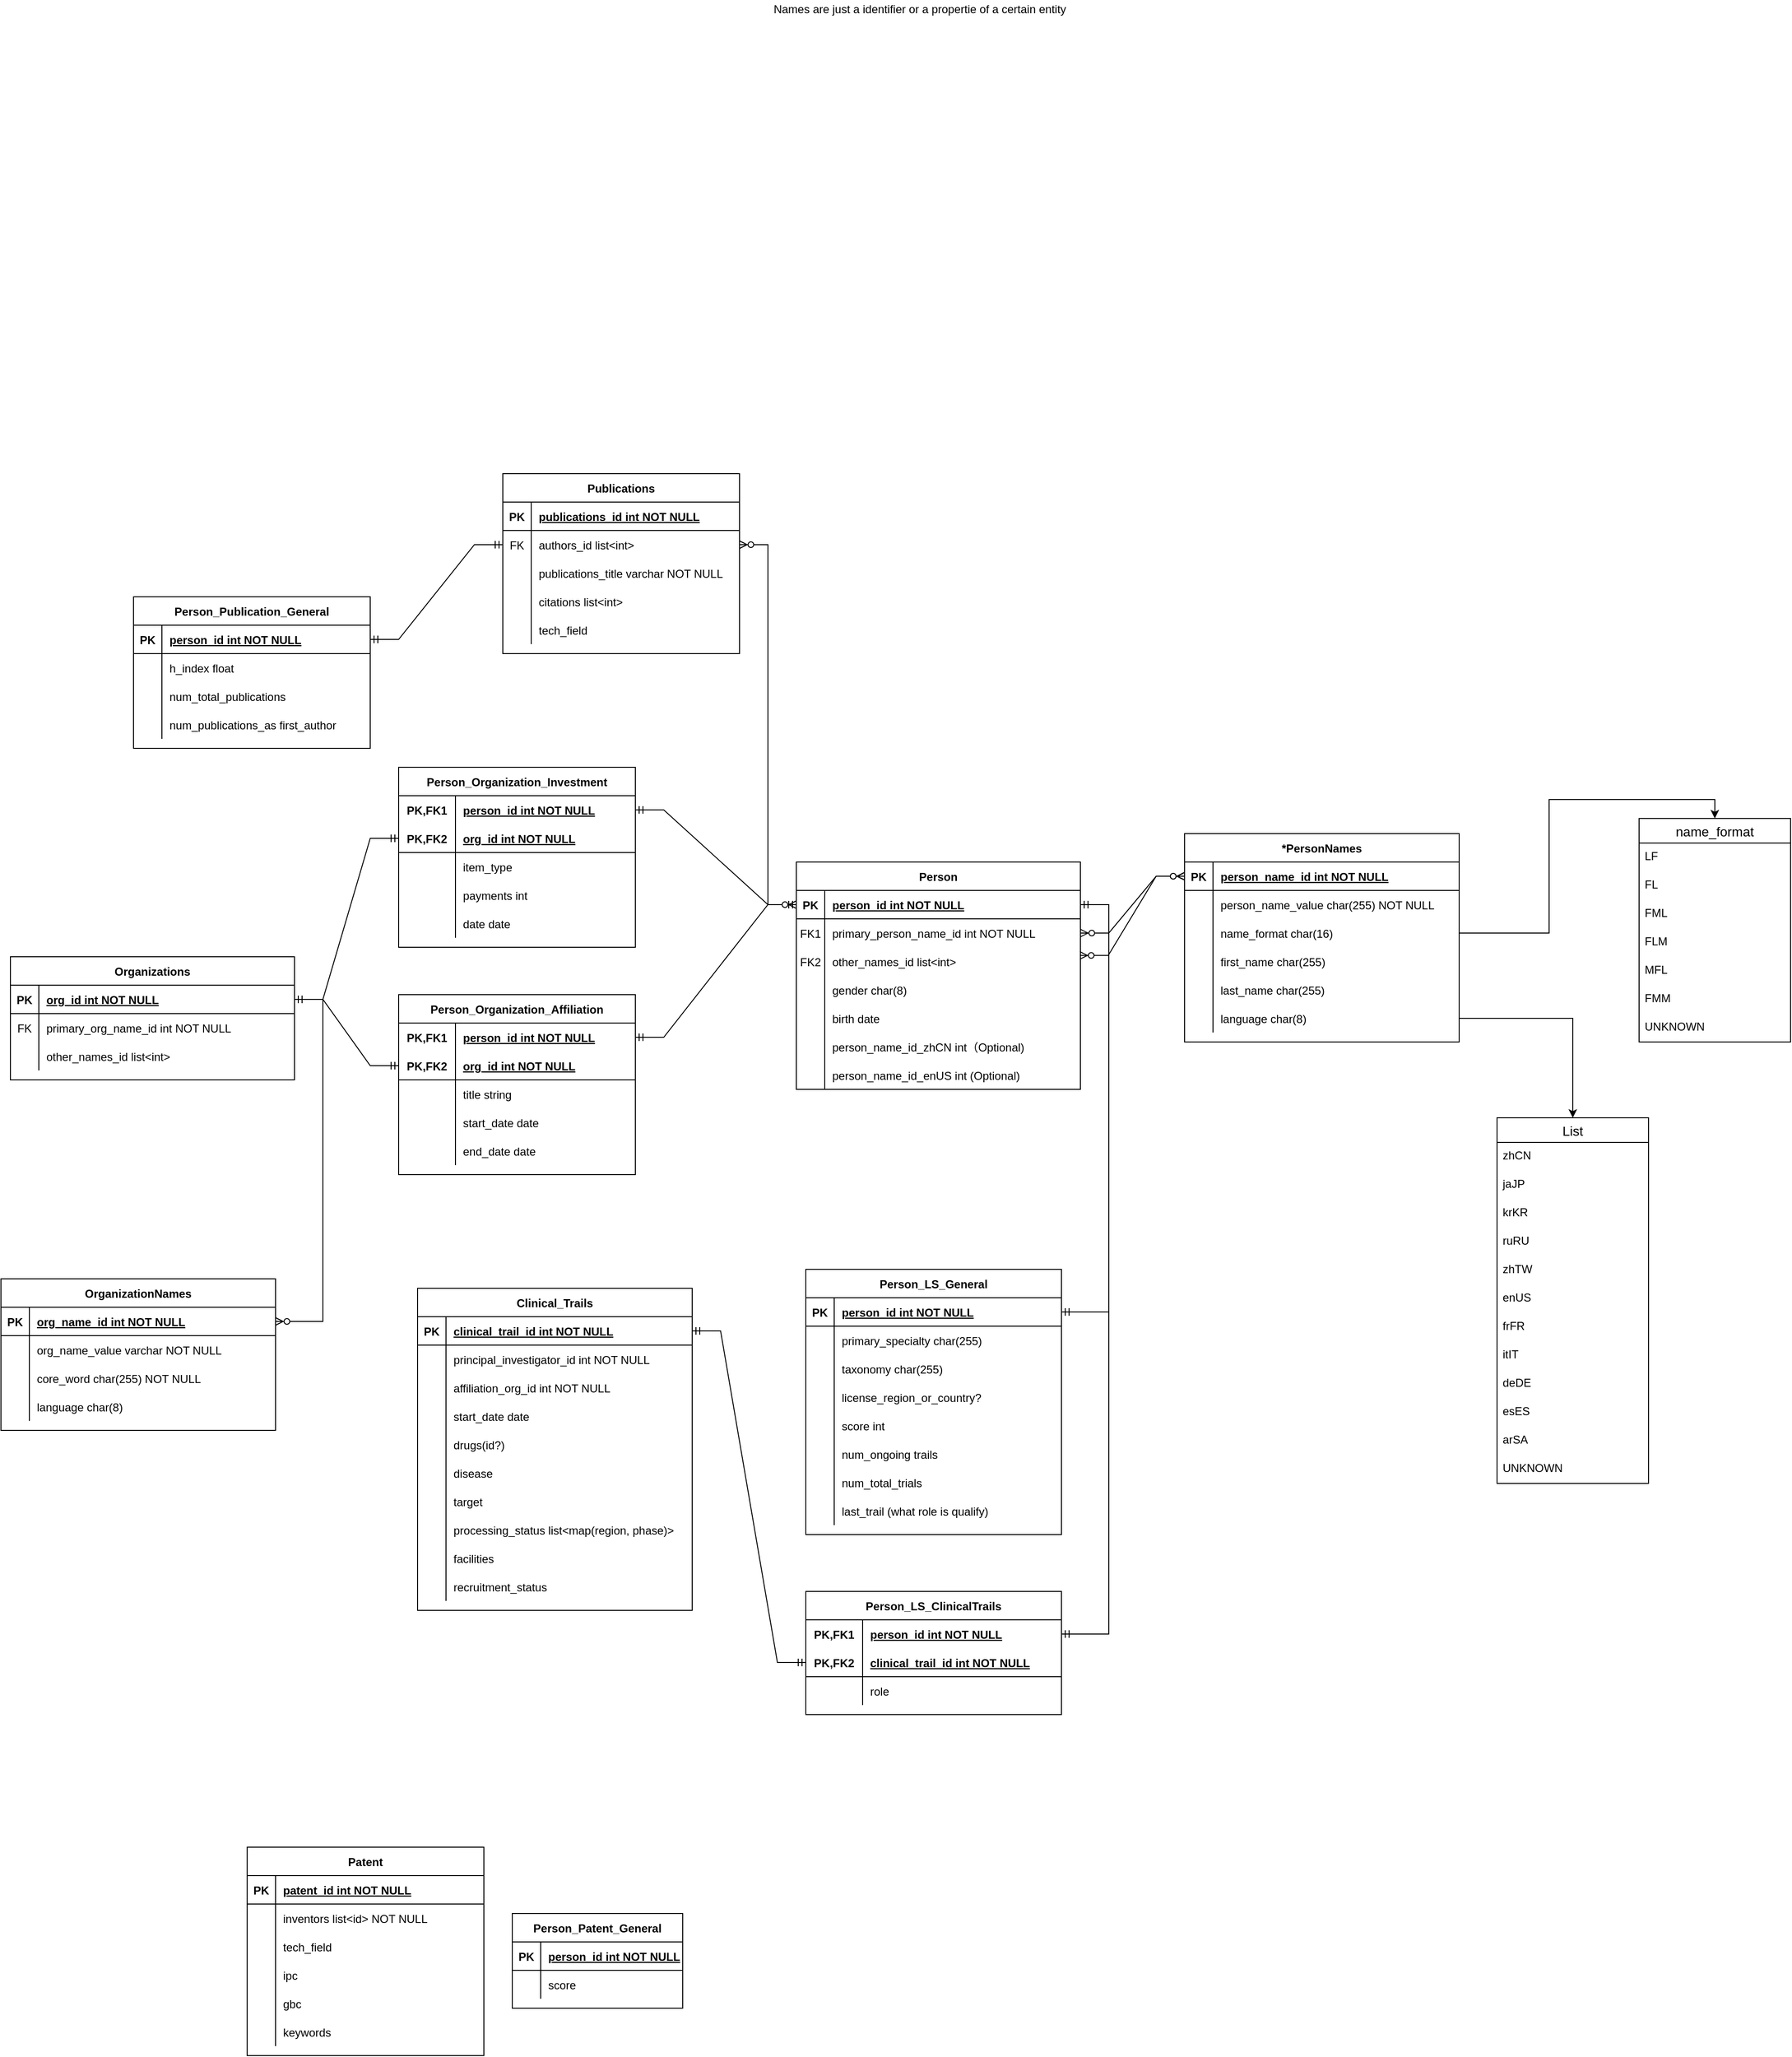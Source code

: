 <mxfile version="15.7.3" type="github" pages="2">
  <diagram id="R2lEEEUBdFMjLlhIrx00" name="Page-1">
    <mxGraphModel dx="3338" dy="1898" grid="1" gridSize="10" guides="1" tooltips="1" connect="1" arrows="1" fold="1" page="1" pageScale="1" pageWidth="850" pageHeight="1100" math="0" shadow="0" extFonts="Permanent Marker^https://fonts.googleapis.com/css?family=Permanent+Marker">
      <root>
        <mxCell id="0" />
        <mxCell id="1" parent="0" />
        <mxCell id="C-vyLk0tnHw3VtMMgP7b-23" value="Person" style="shape=table;startSize=30;container=1;collapsible=1;childLayout=tableLayout;fixedRows=1;rowLines=0;fontStyle=1;align=center;resizeLast=1;" parent="1" vertex="1">
          <mxGeometry x="-320" y="-50" width="300" height="240" as="geometry" />
        </mxCell>
        <mxCell id="C-vyLk0tnHw3VtMMgP7b-24" value="" style="shape=partialRectangle;collapsible=0;dropTarget=0;pointerEvents=0;fillColor=none;points=[[0,0.5],[1,0.5]];portConstraint=eastwest;top=0;left=0;right=0;bottom=1;" parent="C-vyLk0tnHw3VtMMgP7b-23" vertex="1">
          <mxGeometry y="30" width="300" height="30" as="geometry" />
        </mxCell>
        <mxCell id="C-vyLk0tnHw3VtMMgP7b-25" value="PK" style="shape=partialRectangle;overflow=hidden;connectable=0;fillColor=none;top=0;left=0;bottom=0;right=0;fontStyle=1;" parent="C-vyLk0tnHw3VtMMgP7b-24" vertex="1">
          <mxGeometry width="30" height="30" as="geometry">
            <mxRectangle width="30" height="30" as="alternateBounds" />
          </mxGeometry>
        </mxCell>
        <mxCell id="C-vyLk0tnHw3VtMMgP7b-26" value="person_id int NOT NULL" style="shape=partialRectangle;overflow=hidden;connectable=0;fillColor=none;top=0;left=0;bottom=0;right=0;align=left;spacingLeft=6;fontStyle=5;" parent="C-vyLk0tnHw3VtMMgP7b-24" vertex="1">
          <mxGeometry x="30" width="270" height="30" as="geometry">
            <mxRectangle width="270" height="30" as="alternateBounds" />
          </mxGeometry>
        </mxCell>
        <mxCell id="kzGxf3r1QoHVGgzrYubH-13" value="" style="shape=partialRectangle;collapsible=0;dropTarget=0;pointerEvents=0;fillColor=none;top=0;left=0;bottom=0;right=0;points=[[0,0.5],[1,0.5]];portConstraint=eastwest;" vertex="1" parent="C-vyLk0tnHw3VtMMgP7b-23">
          <mxGeometry y="60" width="300" height="30" as="geometry" />
        </mxCell>
        <mxCell id="kzGxf3r1QoHVGgzrYubH-14" value="FK1" style="shape=partialRectangle;connectable=0;fillColor=none;top=0;left=0;bottom=0;right=0;fontStyle=0;overflow=hidden;" vertex="1" parent="kzGxf3r1QoHVGgzrYubH-13">
          <mxGeometry width="30" height="30" as="geometry">
            <mxRectangle width="30" height="30" as="alternateBounds" />
          </mxGeometry>
        </mxCell>
        <mxCell id="kzGxf3r1QoHVGgzrYubH-15" value="primary_person_name_id int NOT NULL" style="shape=partialRectangle;connectable=0;fillColor=none;top=0;left=0;bottom=0;right=0;align=left;spacingLeft=6;fontStyle=0;overflow=hidden;" vertex="1" parent="kzGxf3r1QoHVGgzrYubH-13">
          <mxGeometry x="30" width="270" height="30" as="geometry">
            <mxRectangle width="270" height="30" as="alternateBounds" />
          </mxGeometry>
        </mxCell>
        <mxCell id="kzGxf3r1QoHVGgzrYubH-59" value="" style="shape=partialRectangle;collapsible=0;dropTarget=0;pointerEvents=0;fillColor=none;top=0;left=0;bottom=0;right=0;points=[[0,0.5],[1,0.5]];portConstraint=eastwest;" vertex="1" parent="C-vyLk0tnHw3VtMMgP7b-23">
          <mxGeometry y="90" width="300" height="30" as="geometry" />
        </mxCell>
        <mxCell id="kzGxf3r1QoHVGgzrYubH-60" value="FK2" style="shape=partialRectangle;connectable=0;fillColor=none;top=0;left=0;bottom=0;right=0;fontStyle=0;overflow=hidden;" vertex="1" parent="kzGxf3r1QoHVGgzrYubH-59">
          <mxGeometry width="30" height="30" as="geometry">
            <mxRectangle width="30" height="30" as="alternateBounds" />
          </mxGeometry>
        </mxCell>
        <mxCell id="kzGxf3r1QoHVGgzrYubH-61" value="other_names_id list&lt;int&gt;" style="shape=partialRectangle;connectable=0;fillColor=none;top=0;left=0;bottom=0;right=0;align=left;spacingLeft=6;fontStyle=0;overflow=hidden;" vertex="1" parent="kzGxf3r1QoHVGgzrYubH-59">
          <mxGeometry x="30" width="270" height="30" as="geometry">
            <mxRectangle width="270" height="30" as="alternateBounds" />
          </mxGeometry>
        </mxCell>
        <mxCell id="kzGxf3r1QoHVGgzrYubH-369" value="" style="shape=partialRectangle;collapsible=0;dropTarget=0;pointerEvents=0;fillColor=none;top=0;left=0;bottom=0;right=0;points=[[0,0.5],[1,0.5]];portConstraint=eastwest;" vertex="1" parent="C-vyLk0tnHw3VtMMgP7b-23">
          <mxGeometry y="120" width="300" height="30" as="geometry" />
        </mxCell>
        <mxCell id="kzGxf3r1QoHVGgzrYubH-370" value="" style="shape=partialRectangle;connectable=0;fillColor=none;top=0;left=0;bottom=0;right=0;editable=1;overflow=hidden;" vertex="1" parent="kzGxf3r1QoHVGgzrYubH-369">
          <mxGeometry width="30" height="30" as="geometry">
            <mxRectangle width="30" height="30" as="alternateBounds" />
          </mxGeometry>
        </mxCell>
        <mxCell id="kzGxf3r1QoHVGgzrYubH-371" value="gender char(8)" style="shape=partialRectangle;connectable=0;fillColor=none;top=0;left=0;bottom=0;right=0;align=left;spacingLeft=6;overflow=hidden;" vertex="1" parent="kzGxf3r1QoHVGgzrYubH-369">
          <mxGeometry x="30" width="270" height="30" as="geometry">
            <mxRectangle width="270" height="30" as="alternateBounds" />
          </mxGeometry>
        </mxCell>
        <mxCell id="kzGxf3r1QoHVGgzrYubH-366" value="" style="shape=partialRectangle;collapsible=0;dropTarget=0;pointerEvents=0;fillColor=none;top=0;left=0;bottom=0;right=0;points=[[0,0.5],[1,0.5]];portConstraint=eastwest;" vertex="1" parent="C-vyLk0tnHw3VtMMgP7b-23">
          <mxGeometry y="150" width="300" height="30" as="geometry" />
        </mxCell>
        <mxCell id="kzGxf3r1QoHVGgzrYubH-367" value="" style="shape=partialRectangle;connectable=0;fillColor=none;top=0;left=0;bottom=0;right=0;editable=1;overflow=hidden;" vertex="1" parent="kzGxf3r1QoHVGgzrYubH-366">
          <mxGeometry width="30" height="30" as="geometry">
            <mxRectangle width="30" height="30" as="alternateBounds" />
          </mxGeometry>
        </mxCell>
        <mxCell id="kzGxf3r1QoHVGgzrYubH-368" value="birth date " style="shape=partialRectangle;connectable=0;fillColor=none;top=0;left=0;bottom=0;right=0;align=left;spacingLeft=6;overflow=hidden;" vertex="1" parent="kzGxf3r1QoHVGgzrYubH-366">
          <mxGeometry x="30" width="270" height="30" as="geometry">
            <mxRectangle width="270" height="30" as="alternateBounds" />
          </mxGeometry>
        </mxCell>
        <mxCell id="kzGxf3r1QoHVGgzrYubH-5" value="" style="shape=partialRectangle;collapsible=0;dropTarget=0;pointerEvents=0;fillColor=none;top=0;left=0;bottom=0;right=0;points=[[0,0.5],[1,0.5]];portConstraint=eastwest;" vertex="1" parent="C-vyLk0tnHw3VtMMgP7b-23">
          <mxGeometry y="180" width="300" height="30" as="geometry" />
        </mxCell>
        <mxCell id="kzGxf3r1QoHVGgzrYubH-6" value="" style="shape=partialRectangle;connectable=0;fillColor=none;top=0;left=0;bottom=0;right=0;editable=1;overflow=hidden;" vertex="1" parent="kzGxf3r1QoHVGgzrYubH-5">
          <mxGeometry width="30" height="30" as="geometry">
            <mxRectangle width="30" height="30" as="alternateBounds" />
          </mxGeometry>
        </mxCell>
        <mxCell id="kzGxf3r1QoHVGgzrYubH-7" value="person_name_id_zhCN int（Optional)" style="shape=partialRectangle;connectable=0;fillColor=none;top=0;left=0;bottom=0;right=0;align=left;spacingLeft=6;overflow=hidden;" vertex="1" parent="kzGxf3r1QoHVGgzrYubH-5">
          <mxGeometry x="30" width="270" height="30" as="geometry">
            <mxRectangle width="270" height="30" as="alternateBounds" />
          </mxGeometry>
        </mxCell>
        <mxCell id="kzGxf3r1QoHVGgzrYubH-63" value="" style="shape=partialRectangle;collapsible=0;dropTarget=0;pointerEvents=0;fillColor=none;top=0;left=0;bottom=0;right=0;points=[[0,0.5],[1,0.5]];portConstraint=eastwest;" vertex="1" parent="C-vyLk0tnHw3VtMMgP7b-23">
          <mxGeometry y="210" width="300" height="30" as="geometry" />
        </mxCell>
        <mxCell id="kzGxf3r1QoHVGgzrYubH-64" value="" style="shape=partialRectangle;connectable=0;fillColor=none;top=0;left=0;bottom=0;right=0;editable=1;overflow=hidden;" vertex="1" parent="kzGxf3r1QoHVGgzrYubH-63">
          <mxGeometry width="30" height="30" as="geometry">
            <mxRectangle width="30" height="30" as="alternateBounds" />
          </mxGeometry>
        </mxCell>
        <mxCell id="kzGxf3r1QoHVGgzrYubH-65" value="person_name_id_enUS int (Optional)" style="shape=partialRectangle;connectable=0;fillColor=none;top=0;left=0;bottom=0;right=0;align=left;spacingLeft=6;overflow=hidden;" vertex="1" parent="kzGxf3r1QoHVGgzrYubH-63">
          <mxGeometry x="30" width="270" height="30" as="geometry">
            <mxRectangle width="270" height="30" as="alternateBounds" />
          </mxGeometry>
        </mxCell>
        <mxCell id="kzGxf3r1QoHVGgzrYubH-20" value="*PersonNames" style="shape=table;startSize=30;container=1;collapsible=1;childLayout=tableLayout;fixedRows=1;rowLines=0;fontStyle=1;align=center;resizeLast=1;" vertex="1" parent="1">
          <mxGeometry x="90" y="-80" width="290" height="220" as="geometry" />
        </mxCell>
        <mxCell id="kzGxf3r1QoHVGgzrYubH-21" value="" style="shape=partialRectangle;collapsible=0;dropTarget=0;pointerEvents=0;fillColor=none;top=0;left=0;bottom=1;right=0;points=[[0,0.5],[1,0.5]];portConstraint=eastwest;" vertex="1" parent="kzGxf3r1QoHVGgzrYubH-20">
          <mxGeometry y="30" width="290" height="30" as="geometry" />
        </mxCell>
        <mxCell id="kzGxf3r1QoHVGgzrYubH-22" value="PK" style="shape=partialRectangle;connectable=0;fillColor=none;top=0;left=0;bottom=0;right=0;fontStyle=1;overflow=hidden;" vertex="1" parent="kzGxf3r1QoHVGgzrYubH-21">
          <mxGeometry width="30" height="30" as="geometry">
            <mxRectangle width="30" height="30" as="alternateBounds" />
          </mxGeometry>
        </mxCell>
        <mxCell id="kzGxf3r1QoHVGgzrYubH-23" value="person_name_id int NOT NULL" style="shape=partialRectangle;connectable=0;fillColor=none;top=0;left=0;bottom=0;right=0;align=left;spacingLeft=6;fontStyle=5;overflow=hidden;" vertex="1" parent="kzGxf3r1QoHVGgzrYubH-21">
          <mxGeometry x="30" width="260" height="30" as="geometry">
            <mxRectangle width="260" height="30" as="alternateBounds" />
          </mxGeometry>
        </mxCell>
        <mxCell id="kzGxf3r1QoHVGgzrYubH-24" value="" style="shape=partialRectangle;collapsible=0;dropTarget=0;pointerEvents=0;fillColor=none;top=0;left=0;bottom=0;right=0;points=[[0,0.5],[1,0.5]];portConstraint=eastwest;" vertex="1" parent="kzGxf3r1QoHVGgzrYubH-20">
          <mxGeometry y="60" width="290" height="30" as="geometry" />
        </mxCell>
        <mxCell id="kzGxf3r1QoHVGgzrYubH-25" value="" style="shape=partialRectangle;connectable=0;fillColor=none;top=0;left=0;bottom=0;right=0;editable=1;overflow=hidden;" vertex="1" parent="kzGxf3r1QoHVGgzrYubH-24">
          <mxGeometry width="30" height="30" as="geometry">
            <mxRectangle width="30" height="30" as="alternateBounds" />
          </mxGeometry>
        </mxCell>
        <mxCell id="kzGxf3r1QoHVGgzrYubH-26" value="person_name_value char(255) NOT NULL" style="shape=partialRectangle;connectable=0;fillColor=none;top=0;left=0;bottom=0;right=0;align=left;spacingLeft=6;overflow=hidden;" vertex="1" parent="kzGxf3r1QoHVGgzrYubH-24">
          <mxGeometry x="30" width="260" height="30" as="geometry">
            <mxRectangle width="260" height="30" as="alternateBounds" />
          </mxGeometry>
        </mxCell>
        <mxCell id="kzGxf3r1QoHVGgzrYubH-27" value="" style="shape=partialRectangle;collapsible=0;dropTarget=0;pointerEvents=0;fillColor=none;top=0;left=0;bottom=0;right=0;points=[[0,0.5],[1,0.5]];portConstraint=eastwest;" vertex="1" parent="kzGxf3r1QoHVGgzrYubH-20">
          <mxGeometry y="90" width="290" height="30" as="geometry" />
        </mxCell>
        <mxCell id="kzGxf3r1QoHVGgzrYubH-28" value="" style="shape=partialRectangle;connectable=0;fillColor=none;top=0;left=0;bottom=0;right=0;editable=1;overflow=hidden;" vertex="1" parent="kzGxf3r1QoHVGgzrYubH-27">
          <mxGeometry width="30" height="30" as="geometry">
            <mxRectangle width="30" height="30" as="alternateBounds" />
          </mxGeometry>
        </mxCell>
        <mxCell id="kzGxf3r1QoHVGgzrYubH-29" value="name_format char(16)" style="shape=partialRectangle;connectable=0;fillColor=none;top=0;left=0;bottom=0;right=0;align=left;spacingLeft=6;overflow=hidden;" vertex="1" parent="kzGxf3r1QoHVGgzrYubH-27">
          <mxGeometry x="30" width="260" height="30" as="geometry">
            <mxRectangle width="260" height="30" as="alternateBounds" />
          </mxGeometry>
        </mxCell>
        <mxCell id="kzGxf3r1QoHVGgzrYubH-30" value="" style="shape=partialRectangle;collapsible=0;dropTarget=0;pointerEvents=0;fillColor=none;top=0;left=0;bottom=0;right=0;points=[[0,0.5],[1,0.5]];portConstraint=eastwest;" vertex="1" parent="kzGxf3r1QoHVGgzrYubH-20">
          <mxGeometry y="120" width="290" height="30" as="geometry" />
        </mxCell>
        <mxCell id="kzGxf3r1QoHVGgzrYubH-31" value="" style="shape=partialRectangle;connectable=0;fillColor=none;top=0;left=0;bottom=0;right=0;editable=1;overflow=hidden;" vertex="1" parent="kzGxf3r1QoHVGgzrYubH-30">
          <mxGeometry width="30" height="30" as="geometry">
            <mxRectangle width="30" height="30" as="alternateBounds" />
          </mxGeometry>
        </mxCell>
        <mxCell id="kzGxf3r1QoHVGgzrYubH-32" value="first_name char(255)" style="shape=partialRectangle;connectable=0;fillColor=none;top=0;left=0;bottom=0;right=0;align=left;spacingLeft=6;overflow=hidden;" vertex="1" parent="kzGxf3r1QoHVGgzrYubH-30">
          <mxGeometry x="30" width="260" height="30" as="geometry">
            <mxRectangle width="260" height="30" as="alternateBounds" />
          </mxGeometry>
        </mxCell>
        <mxCell id="kzGxf3r1QoHVGgzrYubH-37" value="" style="shape=partialRectangle;collapsible=0;dropTarget=0;pointerEvents=0;fillColor=none;top=0;left=0;bottom=0;right=0;points=[[0,0.5],[1,0.5]];portConstraint=eastwest;" vertex="1" parent="kzGxf3r1QoHVGgzrYubH-20">
          <mxGeometry y="150" width="290" height="30" as="geometry" />
        </mxCell>
        <mxCell id="kzGxf3r1QoHVGgzrYubH-38" value="" style="shape=partialRectangle;connectable=0;fillColor=none;top=0;left=0;bottom=0;right=0;editable=1;overflow=hidden;" vertex="1" parent="kzGxf3r1QoHVGgzrYubH-37">
          <mxGeometry width="30" height="30" as="geometry">
            <mxRectangle width="30" height="30" as="alternateBounds" />
          </mxGeometry>
        </mxCell>
        <mxCell id="kzGxf3r1QoHVGgzrYubH-39" value="last_name char(255)" style="shape=partialRectangle;connectable=0;fillColor=none;top=0;left=0;bottom=0;right=0;align=left;spacingLeft=6;overflow=hidden;" vertex="1" parent="kzGxf3r1QoHVGgzrYubH-37">
          <mxGeometry x="30" width="260" height="30" as="geometry">
            <mxRectangle width="260" height="30" as="alternateBounds" />
          </mxGeometry>
        </mxCell>
        <mxCell id="kzGxf3r1QoHVGgzrYubH-41" value="" style="shape=partialRectangle;collapsible=0;dropTarget=0;pointerEvents=0;fillColor=none;top=0;left=0;bottom=0;right=0;points=[[0,0.5],[1,0.5]];portConstraint=eastwest;" vertex="1" parent="kzGxf3r1QoHVGgzrYubH-20">
          <mxGeometry y="180" width="290" height="30" as="geometry" />
        </mxCell>
        <mxCell id="kzGxf3r1QoHVGgzrYubH-42" value="" style="shape=partialRectangle;connectable=0;fillColor=none;top=0;left=0;bottom=0;right=0;editable=1;overflow=hidden;" vertex="1" parent="kzGxf3r1QoHVGgzrYubH-41">
          <mxGeometry width="30" height="30" as="geometry">
            <mxRectangle width="30" height="30" as="alternateBounds" />
          </mxGeometry>
        </mxCell>
        <mxCell id="kzGxf3r1QoHVGgzrYubH-43" value="language char(8)" style="shape=partialRectangle;connectable=0;fillColor=none;top=0;left=0;bottom=0;right=0;align=left;spacingLeft=6;overflow=hidden;" vertex="1" parent="kzGxf3r1QoHVGgzrYubH-41">
          <mxGeometry x="30" width="260" height="30" as="geometry">
            <mxRectangle width="260" height="30" as="alternateBounds" />
          </mxGeometry>
        </mxCell>
        <mxCell id="kzGxf3r1QoHVGgzrYubH-66" value="Organizations" style="shape=table;startSize=30;container=1;collapsible=1;childLayout=tableLayout;fixedRows=1;rowLines=0;fontStyle=1;align=center;resizeLast=1;" vertex="1" parent="1">
          <mxGeometry x="-1150" y="50" width="300" height="130" as="geometry" />
        </mxCell>
        <mxCell id="kzGxf3r1QoHVGgzrYubH-67" value="" style="shape=partialRectangle;collapsible=0;dropTarget=0;pointerEvents=0;fillColor=none;top=0;left=0;bottom=1;right=0;points=[[0,0.5],[1,0.5]];portConstraint=eastwest;" vertex="1" parent="kzGxf3r1QoHVGgzrYubH-66">
          <mxGeometry y="30" width="300" height="30" as="geometry" />
        </mxCell>
        <mxCell id="kzGxf3r1QoHVGgzrYubH-68" value="PK" style="shape=partialRectangle;connectable=0;fillColor=none;top=0;left=0;bottom=0;right=0;fontStyle=1;overflow=hidden;" vertex="1" parent="kzGxf3r1QoHVGgzrYubH-67">
          <mxGeometry width="30" height="30" as="geometry">
            <mxRectangle width="30" height="30" as="alternateBounds" />
          </mxGeometry>
        </mxCell>
        <mxCell id="kzGxf3r1QoHVGgzrYubH-69" value="org_id int NOT NULL" style="shape=partialRectangle;connectable=0;fillColor=none;top=0;left=0;bottom=0;right=0;align=left;spacingLeft=6;fontStyle=5;overflow=hidden;" vertex="1" parent="kzGxf3r1QoHVGgzrYubH-67">
          <mxGeometry x="30" width="270" height="30" as="geometry">
            <mxRectangle width="270" height="30" as="alternateBounds" />
          </mxGeometry>
        </mxCell>
        <mxCell id="kzGxf3r1QoHVGgzrYubH-70" value="" style="shape=partialRectangle;collapsible=0;dropTarget=0;pointerEvents=0;fillColor=none;top=0;left=0;bottom=0;right=0;points=[[0,0.5],[1,0.5]];portConstraint=eastwest;" vertex="1" parent="kzGxf3r1QoHVGgzrYubH-66">
          <mxGeometry y="60" width="300" height="30" as="geometry" />
        </mxCell>
        <mxCell id="kzGxf3r1QoHVGgzrYubH-71" value="FK" style="shape=partialRectangle;connectable=0;fillColor=none;top=0;left=0;bottom=0;right=0;editable=1;overflow=hidden;" vertex="1" parent="kzGxf3r1QoHVGgzrYubH-70">
          <mxGeometry width="30" height="30" as="geometry">
            <mxRectangle width="30" height="30" as="alternateBounds" />
          </mxGeometry>
        </mxCell>
        <mxCell id="kzGxf3r1QoHVGgzrYubH-72" value="primary_org_name_id int NOT NULL" style="shape=partialRectangle;connectable=0;fillColor=none;top=0;left=0;bottom=0;right=0;align=left;spacingLeft=6;overflow=hidden;" vertex="1" parent="kzGxf3r1QoHVGgzrYubH-70">
          <mxGeometry x="30" width="270" height="30" as="geometry">
            <mxRectangle width="270" height="30" as="alternateBounds" />
          </mxGeometry>
        </mxCell>
        <mxCell id="kzGxf3r1QoHVGgzrYubH-73" value="" style="shape=partialRectangle;collapsible=0;dropTarget=0;pointerEvents=0;fillColor=none;top=0;left=0;bottom=0;right=0;points=[[0,0.5],[1,0.5]];portConstraint=eastwest;" vertex="1" parent="kzGxf3r1QoHVGgzrYubH-66">
          <mxGeometry y="90" width="300" height="30" as="geometry" />
        </mxCell>
        <mxCell id="kzGxf3r1QoHVGgzrYubH-74" value="" style="shape=partialRectangle;connectable=0;fillColor=none;top=0;left=0;bottom=0;right=0;editable=1;overflow=hidden;" vertex="1" parent="kzGxf3r1QoHVGgzrYubH-73">
          <mxGeometry width="30" height="30" as="geometry">
            <mxRectangle width="30" height="30" as="alternateBounds" />
          </mxGeometry>
        </mxCell>
        <mxCell id="kzGxf3r1QoHVGgzrYubH-75" value="other_names_id list&lt;int&gt;" style="shape=partialRectangle;connectable=0;fillColor=none;top=0;left=0;bottom=0;right=0;align=left;spacingLeft=6;overflow=hidden;" vertex="1" parent="kzGxf3r1QoHVGgzrYubH-73">
          <mxGeometry x="30" width="270" height="30" as="geometry">
            <mxRectangle width="270" height="30" as="alternateBounds" />
          </mxGeometry>
        </mxCell>
        <mxCell id="kzGxf3r1QoHVGgzrYubH-79" value="OrganizationNames" style="shape=table;startSize=30;container=1;collapsible=1;childLayout=tableLayout;fixedRows=1;rowLines=0;fontStyle=1;align=center;resizeLast=1;" vertex="1" parent="1">
          <mxGeometry x="-1160" y="390" width="290" height="160" as="geometry" />
        </mxCell>
        <mxCell id="kzGxf3r1QoHVGgzrYubH-80" value="" style="shape=partialRectangle;collapsible=0;dropTarget=0;pointerEvents=0;fillColor=none;top=0;left=0;bottom=1;right=0;points=[[0,0.5],[1,0.5]];portConstraint=eastwest;" vertex="1" parent="kzGxf3r1QoHVGgzrYubH-79">
          <mxGeometry y="30" width="290" height="30" as="geometry" />
        </mxCell>
        <mxCell id="kzGxf3r1QoHVGgzrYubH-81" value="PK" style="shape=partialRectangle;connectable=0;fillColor=none;top=0;left=0;bottom=0;right=0;fontStyle=1;overflow=hidden;" vertex="1" parent="kzGxf3r1QoHVGgzrYubH-80">
          <mxGeometry width="30" height="30" as="geometry">
            <mxRectangle width="30" height="30" as="alternateBounds" />
          </mxGeometry>
        </mxCell>
        <mxCell id="kzGxf3r1QoHVGgzrYubH-82" value="org_name_id int NOT NULL" style="shape=partialRectangle;connectable=0;fillColor=none;top=0;left=0;bottom=0;right=0;align=left;spacingLeft=6;fontStyle=5;overflow=hidden;" vertex="1" parent="kzGxf3r1QoHVGgzrYubH-80">
          <mxGeometry x="30" width="260" height="30" as="geometry">
            <mxRectangle width="260" height="30" as="alternateBounds" />
          </mxGeometry>
        </mxCell>
        <mxCell id="kzGxf3r1QoHVGgzrYubH-83" value="" style="shape=partialRectangle;collapsible=0;dropTarget=0;pointerEvents=0;fillColor=none;top=0;left=0;bottom=0;right=0;points=[[0,0.5],[1,0.5]];portConstraint=eastwest;" vertex="1" parent="kzGxf3r1QoHVGgzrYubH-79">
          <mxGeometry y="60" width="290" height="30" as="geometry" />
        </mxCell>
        <mxCell id="kzGxf3r1QoHVGgzrYubH-84" value="" style="shape=partialRectangle;connectable=0;fillColor=none;top=0;left=0;bottom=0;right=0;editable=1;overflow=hidden;" vertex="1" parent="kzGxf3r1QoHVGgzrYubH-83">
          <mxGeometry width="30" height="30" as="geometry">
            <mxRectangle width="30" height="30" as="alternateBounds" />
          </mxGeometry>
        </mxCell>
        <mxCell id="kzGxf3r1QoHVGgzrYubH-85" value="org_name_value varchar NOT NULL" style="shape=partialRectangle;connectable=0;fillColor=none;top=0;left=0;bottom=0;right=0;align=left;spacingLeft=6;overflow=hidden;" vertex="1" parent="kzGxf3r1QoHVGgzrYubH-83">
          <mxGeometry x="30" width="260" height="30" as="geometry">
            <mxRectangle width="260" height="30" as="alternateBounds" />
          </mxGeometry>
        </mxCell>
        <mxCell id="kzGxf3r1QoHVGgzrYubH-86" value="" style="shape=partialRectangle;collapsible=0;dropTarget=0;pointerEvents=0;fillColor=none;top=0;left=0;bottom=0;right=0;points=[[0,0.5],[1,0.5]];portConstraint=eastwest;" vertex="1" parent="kzGxf3r1QoHVGgzrYubH-79">
          <mxGeometry y="90" width="290" height="30" as="geometry" />
        </mxCell>
        <mxCell id="kzGxf3r1QoHVGgzrYubH-87" value="" style="shape=partialRectangle;connectable=0;fillColor=none;top=0;left=0;bottom=0;right=0;editable=1;overflow=hidden;" vertex="1" parent="kzGxf3r1QoHVGgzrYubH-86">
          <mxGeometry width="30" height="30" as="geometry">
            <mxRectangle width="30" height="30" as="alternateBounds" />
          </mxGeometry>
        </mxCell>
        <mxCell id="kzGxf3r1QoHVGgzrYubH-88" value="core_word char(255) NOT NULL" style="shape=partialRectangle;connectable=0;fillColor=none;top=0;left=0;bottom=0;right=0;align=left;spacingLeft=6;overflow=hidden;" vertex="1" parent="kzGxf3r1QoHVGgzrYubH-86">
          <mxGeometry x="30" width="260" height="30" as="geometry">
            <mxRectangle width="260" height="30" as="alternateBounds" />
          </mxGeometry>
        </mxCell>
        <mxCell id="kzGxf3r1QoHVGgzrYubH-89" value="" style="shape=partialRectangle;collapsible=0;dropTarget=0;pointerEvents=0;fillColor=none;top=0;left=0;bottom=0;right=0;points=[[0,0.5],[1,0.5]];portConstraint=eastwest;" vertex="1" parent="kzGxf3r1QoHVGgzrYubH-79">
          <mxGeometry y="120" width="290" height="30" as="geometry" />
        </mxCell>
        <mxCell id="kzGxf3r1QoHVGgzrYubH-90" value="" style="shape=partialRectangle;connectable=0;fillColor=none;top=0;left=0;bottom=0;right=0;editable=1;overflow=hidden;" vertex="1" parent="kzGxf3r1QoHVGgzrYubH-89">
          <mxGeometry width="30" height="30" as="geometry">
            <mxRectangle width="30" height="30" as="alternateBounds" />
          </mxGeometry>
        </mxCell>
        <mxCell id="kzGxf3r1QoHVGgzrYubH-91" value="language char(8)" style="shape=partialRectangle;connectable=0;fillColor=none;top=0;left=0;bottom=0;right=0;align=left;spacingLeft=6;overflow=hidden;" vertex="1" parent="kzGxf3r1QoHVGgzrYubH-89">
          <mxGeometry x="30" width="260" height="30" as="geometry">
            <mxRectangle width="260" height="30" as="alternateBounds" />
          </mxGeometry>
        </mxCell>
        <mxCell id="kzGxf3r1QoHVGgzrYubH-112" value="Person_Organization_Affiliation" style="shape=table;startSize=30;container=1;collapsible=1;childLayout=tableLayout;fixedRows=1;rowLines=0;fontStyle=1;align=center;resizeLast=1;" vertex="1" parent="1">
          <mxGeometry x="-740" y="90" width="250" height="190" as="geometry" />
        </mxCell>
        <mxCell id="kzGxf3r1QoHVGgzrYubH-113" value="" style="shape=partialRectangle;collapsible=0;dropTarget=0;pointerEvents=0;fillColor=none;top=0;left=0;bottom=0;right=0;points=[[0,0.5],[1,0.5]];portConstraint=eastwest;" vertex="1" parent="kzGxf3r1QoHVGgzrYubH-112">
          <mxGeometry y="30" width="250" height="30" as="geometry" />
        </mxCell>
        <mxCell id="kzGxf3r1QoHVGgzrYubH-114" value="PK,FK1" style="shape=partialRectangle;connectable=0;fillColor=none;top=0;left=0;bottom=0;right=0;fontStyle=1;overflow=hidden;" vertex="1" parent="kzGxf3r1QoHVGgzrYubH-113">
          <mxGeometry width="60" height="30" as="geometry">
            <mxRectangle width="60" height="30" as="alternateBounds" />
          </mxGeometry>
        </mxCell>
        <mxCell id="kzGxf3r1QoHVGgzrYubH-115" value="person_id int NOT NULL" style="shape=partialRectangle;connectable=0;fillColor=none;top=0;left=0;bottom=0;right=0;align=left;spacingLeft=6;fontStyle=5;overflow=hidden;" vertex="1" parent="kzGxf3r1QoHVGgzrYubH-113">
          <mxGeometry x="60" width="190" height="30" as="geometry">
            <mxRectangle width="190" height="30" as="alternateBounds" />
          </mxGeometry>
        </mxCell>
        <mxCell id="kzGxf3r1QoHVGgzrYubH-116" value="" style="shape=partialRectangle;collapsible=0;dropTarget=0;pointerEvents=0;fillColor=none;top=0;left=0;bottom=1;right=0;points=[[0,0.5],[1,0.5]];portConstraint=eastwest;" vertex="1" parent="kzGxf3r1QoHVGgzrYubH-112">
          <mxGeometry y="60" width="250" height="30" as="geometry" />
        </mxCell>
        <mxCell id="kzGxf3r1QoHVGgzrYubH-117" value="PK,FK2" style="shape=partialRectangle;connectable=0;fillColor=none;top=0;left=0;bottom=0;right=0;fontStyle=1;overflow=hidden;" vertex="1" parent="kzGxf3r1QoHVGgzrYubH-116">
          <mxGeometry width="60" height="30" as="geometry">
            <mxRectangle width="60" height="30" as="alternateBounds" />
          </mxGeometry>
        </mxCell>
        <mxCell id="kzGxf3r1QoHVGgzrYubH-118" value="org_id int NOT NULL" style="shape=partialRectangle;connectable=0;fillColor=none;top=0;left=0;bottom=0;right=0;align=left;spacingLeft=6;fontStyle=5;overflow=hidden;" vertex="1" parent="kzGxf3r1QoHVGgzrYubH-116">
          <mxGeometry x="60" width="190" height="30" as="geometry">
            <mxRectangle width="190" height="30" as="alternateBounds" />
          </mxGeometry>
        </mxCell>
        <mxCell id="kzGxf3r1QoHVGgzrYubH-119" value="" style="shape=partialRectangle;collapsible=0;dropTarget=0;pointerEvents=0;fillColor=none;top=0;left=0;bottom=0;right=0;points=[[0,0.5],[1,0.5]];portConstraint=eastwest;" vertex="1" parent="kzGxf3r1QoHVGgzrYubH-112">
          <mxGeometry y="90" width="250" height="30" as="geometry" />
        </mxCell>
        <mxCell id="kzGxf3r1QoHVGgzrYubH-120" value="" style="shape=partialRectangle;connectable=0;fillColor=none;top=0;left=0;bottom=0;right=0;editable=1;overflow=hidden;" vertex="1" parent="kzGxf3r1QoHVGgzrYubH-119">
          <mxGeometry width="60" height="30" as="geometry">
            <mxRectangle width="60" height="30" as="alternateBounds" />
          </mxGeometry>
        </mxCell>
        <mxCell id="kzGxf3r1QoHVGgzrYubH-121" value="title string" style="shape=partialRectangle;connectable=0;fillColor=none;top=0;left=0;bottom=0;right=0;align=left;spacingLeft=6;overflow=hidden;" vertex="1" parent="kzGxf3r1QoHVGgzrYubH-119">
          <mxGeometry x="60" width="190" height="30" as="geometry">
            <mxRectangle width="190" height="30" as="alternateBounds" />
          </mxGeometry>
        </mxCell>
        <mxCell id="kzGxf3r1QoHVGgzrYubH-122" value="" style="shape=partialRectangle;collapsible=0;dropTarget=0;pointerEvents=0;fillColor=none;top=0;left=0;bottom=0;right=0;points=[[0,0.5],[1,0.5]];portConstraint=eastwest;" vertex="1" parent="kzGxf3r1QoHVGgzrYubH-112">
          <mxGeometry y="120" width="250" height="30" as="geometry" />
        </mxCell>
        <mxCell id="kzGxf3r1QoHVGgzrYubH-123" value="" style="shape=partialRectangle;connectable=0;fillColor=none;top=0;left=0;bottom=0;right=0;editable=1;overflow=hidden;" vertex="1" parent="kzGxf3r1QoHVGgzrYubH-122">
          <mxGeometry width="60" height="30" as="geometry">
            <mxRectangle width="60" height="30" as="alternateBounds" />
          </mxGeometry>
        </mxCell>
        <mxCell id="kzGxf3r1QoHVGgzrYubH-124" value="start_date date" style="shape=partialRectangle;connectable=0;fillColor=none;top=0;left=0;bottom=0;right=0;align=left;spacingLeft=6;overflow=hidden;" vertex="1" parent="kzGxf3r1QoHVGgzrYubH-122">
          <mxGeometry x="60" width="190" height="30" as="geometry">
            <mxRectangle width="190" height="30" as="alternateBounds" />
          </mxGeometry>
        </mxCell>
        <mxCell id="kzGxf3r1QoHVGgzrYubH-126" value="" style="shape=partialRectangle;collapsible=0;dropTarget=0;pointerEvents=0;fillColor=none;top=0;left=0;bottom=0;right=0;points=[[0,0.5],[1,0.5]];portConstraint=eastwest;" vertex="1" parent="kzGxf3r1QoHVGgzrYubH-112">
          <mxGeometry y="150" width="250" height="30" as="geometry" />
        </mxCell>
        <mxCell id="kzGxf3r1QoHVGgzrYubH-127" value="" style="shape=partialRectangle;connectable=0;fillColor=none;top=0;left=0;bottom=0;right=0;editable=1;overflow=hidden;" vertex="1" parent="kzGxf3r1QoHVGgzrYubH-126">
          <mxGeometry width="60" height="30" as="geometry">
            <mxRectangle width="60" height="30" as="alternateBounds" />
          </mxGeometry>
        </mxCell>
        <mxCell id="kzGxf3r1QoHVGgzrYubH-128" value="end_date date" style="shape=partialRectangle;connectable=0;fillColor=none;top=0;left=0;bottom=0;right=0;align=left;spacingLeft=6;overflow=hidden;" vertex="1" parent="kzGxf3r1QoHVGgzrYubH-126">
          <mxGeometry x="60" width="190" height="30" as="geometry">
            <mxRectangle width="190" height="30" as="alternateBounds" />
          </mxGeometry>
        </mxCell>
        <mxCell id="kzGxf3r1QoHVGgzrYubH-129" value="Person_Organization_Investment" style="shape=table;startSize=30;container=1;collapsible=1;childLayout=tableLayout;fixedRows=1;rowLines=0;fontStyle=1;align=center;resizeLast=1;" vertex="1" parent="1">
          <mxGeometry x="-740" y="-150" width="250" height="190" as="geometry" />
        </mxCell>
        <mxCell id="kzGxf3r1QoHVGgzrYubH-130" value="" style="shape=partialRectangle;collapsible=0;dropTarget=0;pointerEvents=0;fillColor=none;top=0;left=0;bottom=0;right=0;points=[[0,0.5],[1,0.5]];portConstraint=eastwest;" vertex="1" parent="kzGxf3r1QoHVGgzrYubH-129">
          <mxGeometry y="30" width="250" height="30" as="geometry" />
        </mxCell>
        <mxCell id="kzGxf3r1QoHVGgzrYubH-131" value="PK,FK1" style="shape=partialRectangle;connectable=0;fillColor=none;top=0;left=0;bottom=0;right=0;fontStyle=1;overflow=hidden;" vertex="1" parent="kzGxf3r1QoHVGgzrYubH-130">
          <mxGeometry width="60" height="30" as="geometry">
            <mxRectangle width="60" height="30" as="alternateBounds" />
          </mxGeometry>
        </mxCell>
        <mxCell id="kzGxf3r1QoHVGgzrYubH-132" value="person_id int NOT NULL" style="shape=partialRectangle;connectable=0;fillColor=none;top=0;left=0;bottom=0;right=0;align=left;spacingLeft=6;fontStyle=5;overflow=hidden;" vertex="1" parent="kzGxf3r1QoHVGgzrYubH-130">
          <mxGeometry x="60" width="190" height="30" as="geometry">
            <mxRectangle width="190" height="30" as="alternateBounds" />
          </mxGeometry>
        </mxCell>
        <mxCell id="kzGxf3r1QoHVGgzrYubH-133" value="" style="shape=partialRectangle;collapsible=0;dropTarget=0;pointerEvents=0;fillColor=none;top=0;left=0;bottom=1;right=0;points=[[0,0.5],[1,0.5]];portConstraint=eastwest;" vertex="1" parent="kzGxf3r1QoHVGgzrYubH-129">
          <mxGeometry y="60" width="250" height="30" as="geometry" />
        </mxCell>
        <mxCell id="kzGxf3r1QoHVGgzrYubH-134" value="PK,FK2" style="shape=partialRectangle;connectable=0;fillColor=none;top=0;left=0;bottom=0;right=0;fontStyle=1;overflow=hidden;" vertex="1" parent="kzGxf3r1QoHVGgzrYubH-133">
          <mxGeometry width="60" height="30" as="geometry">
            <mxRectangle width="60" height="30" as="alternateBounds" />
          </mxGeometry>
        </mxCell>
        <mxCell id="kzGxf3r1QoHVGgzrYubH-135" value="org_id int NOT NULL" style="shape=partialRectangle;connectable=0;fillColor=none;top=0;left=0;bottom=0;right=0;align=left;spacingLeft=6;fontStyle=5;overflow=hidden;" vertex="1" parent="kzGxf3r1QoHVGgzrYubH-133">
          <mxGeometry x="60" width="190" height="30" as="geometry">
            <mxRectangle width="190" height="30" as="alternateBounds" />
          </mxGeometry>
        </mxCell>
        <mxCell id="kzGxf3r1QoHVGgzrYubH-136" value="" style="shape=partialRectangle;collapsible=0;dropTarget=0;pointerEvents=0;fillColor=none;top=0;left=0;bottom=0;right=0;points=[[0,0.5],[1,0.5]];portConstraint=eastwest;" vertex="1" parent="kzGxf3r1QoHVGgzrYubH-129">
          <mxGeometry y="90" width="250" height="30" as="geometry" />
        </mxCell>
        <mxCell id="kzGxf3r1QoHVGgzrYubH-137" value="" style="shape=partialRectangle;connectable=0;fillColor=none;top=0;left=0;bottom=0;right=0;editable=1;overflow=hidden;" vertex="1" parent="kzGxf3r1QoHVGgzrYubH-136">
          <mxGeometry width="60" height="30" as="geometry">
            <mxRectangle width="60" height="30" as="alternateBounds" />
          </mxGeometry>
        </mxCell>
        <mxCell id="kzGxf3r1QoHVGgzrYubH-138" value="item_type" style="shape=partialRectangle;connectable=0;fillColor=none;top=0;left=0;bottom=0;right=0;align=left;spacingLeft=6;overflow=hidden;" vertex="1" parent="kzGxf3r1QoHVGgzrYubH-136">
          <mxGeometry x="60" width="190" height="30" as="geometry">
            <mxRectangle width="190" height="30" as="alternateBounds" />
          </mxGeometry>
        </mxCell>
        <mxCell id="kzGxf3r1QoHVGgzrYubH-139" value="" style="shape=partialRectangle;collapsible=0;dropTarget=0;pointerEvents=0;fillColor=none;top=0;left=0;bottom=0;right=0;points=[[0,0.5],[1,0.5]];portConstraint=eastwest;" vertex="1" parent="kzGxf3r1QoHVGgzrYubH-129">
          <mxGeometry y="120" width="250" height="30" as="geometry" />
        </mxCell>
        <mxCell id="kzGxf3r1QoHVGgzrYubH-140" value="" style="shape=partialRectangle;connectable=0;fillColor=none;top=0;left=0;bottom=0;right=0;editable=1;overflow=hidden;" vertex="1" parent="kzGxf3r1QoHVGgzrYubH-139">
          <mxGeometry width="60" height="30" as="geometry">
            <mxRectangle width="60" height="30" as="alternateBounds" />
          </mxGeometry>
        </mxCell>
        <mxCell id="kzGxf3r1QoHVGgzrYubH-141" value="payments int" style="shape=partialRectangle;connectable=0;fillColor=none;top=0;left=0;bottom=0;right=0;align=left;spacingLeft=6;overflow=hidden;" vertex="1" parent="kzGxf3r1QoHVGgzrYubH-139">
          <mxGeometry x="60" width="190" height="30" as="geometry">
            <mxRectangle width="190" height="30" as="alternateBounds" />
          </mxGeometry>
        </mxCell>
        <mxCell id="kzGxf3r1QoHVGgzrYubH-227" value="" style="shape=partialRectangle;collapsible=0;dropTarget=0;pointerEvents=0;fillColor=none;top=0;left=0;bottom=0;right=0;points=[[0,0.5],[1,0.5]];portConstraint=eastwest;" vertex="1" parent="kzGxf3r1QoHVGgzrYubH-129">
          <mxGeometry y="150" width="250" height="30" as="geometry" />
        </mxCell>
        <mxCell id="kzGxf3r1QoHVGgzrYubH-228" value="" style="shape=partialRectangle;connectable=0;fillColor=none;top=0;left=0;bottom=0;right=0;editable=1;overflow=hidden;" vertex="1" parent="kzGxf3r1QoHVGgzrYubH-227">
          <mxGeometry width="60" height="30" as="geometry">
            <mxRectangle width="60" height="30" as="alternateBounds" />
          </mxGeometry>
        </mxCell>
        <mxCell id="kzGxf3r1QoHVGgzrYubH-229" value="date date" style="shape=partialRectangle;connectable=0;fillColor=none;top=0;left=0;bottom=0;right=0;align=left;spacingLeft=6;overflow=hidden;" vertex="1" parent="kzGxf3r1QoHVGgzrYubH-227">
          <mxGeometry x="60" width="190" height="30" as="geometry">
            <mxRectangle width="190" height="30" as="alternateBounds" />
          </mxGeometry>
        </mxCell>
        <mxCell id="kzGxf3r1QoHVGgzrYubH-142" value="Person_LS_General" style="shape=table;startSize=30;container=1;collapsible=1;childLayout=tableLayout;fixedRows=1;rowLines=0;fontStyle=1;align=center;resizeLast=1;" vertex="1" parent="1">
          <mxGeometry x="-310" y="380" width="270" height="280" as="geometry" />
        </mxCell>
        <mxCell id="kzGxf3r1QoHVGgzrYubH-143" value="" style="shape=partialRectangle;collapsible=0;dropTarget=0;pointerEvents=0;fillColor=none;top=0;left=0;bottom=1;right=0;points=[[0,0.5],[1,0.5]];portConstraint=eastwest;" vertex="1" parent="kzGxf3r1QoHVGgzrYubH-142">
          <mxGeometry y="30" width="270" height="30" as="geometry" />
        </mxCell>
        <mxCell id="kzGxf3r1QoHVGgzrYubH-144" value="PK" style="shape=partialRectangle;connectable=0;fillColor=none;top=0;left=0;bottom=0;right=0;fontStyle=1;overflow=hidden;" vertex="1" parent="kzGxf3r1QoHVGgzrYubH-143">
          <mxGeometry width="30" height="30" as="geometry">
            <mxRectangle width="30" height="30" as="alternateBounds" />
          </mxGeometry>
        </mxCell>
        <mxCell id="kzGxf3r1QoHVGgzrYubH-145" value="person_id int NOT NULL" style="shape=partialRectangle;connectable=0;fillColor=none;top=0;left=0;bottom=0;right=0;align=left;spacingLeft=6;fontStyle=5;overflow=hidden;" vertex="1" parent="kzGxf3r1QoHVGgzrYubH-143">
          <mxGeometry x="30" width="240" height="30" as="geometry">
            <mxRectangle width="240" height="30" as="alternateBounds" />
          </mxGeometry>
        </mxCell>
        <mxCell id="kzGxf3r1QoHVGgzrYubH-146" value="" style="shape=partialRectangle;collapsible=0;dropTarget=0;pointerEvents=0;fillColor=none;top=0;left=0;bottom=0;right=0;points=[[0,0.5],[1,0.5]];portConstraint=eastwest;" vertex="1" parent="kzGxf3r1QoHVGgzrYubH-142">
          <mxGeometry y="60" width="270" height="30" as="geometry" />
        </mxCell>
        <mxCell id="kzGxf3r1QoHVGgzrYubH-147" value="" style="shape=partialRectangle;connectable=0;fillColor=none;top=0;left=0;bottom=0;right=0;editable=1;overflow=hidden;" vertex="1" parent="kzGxf3r1QoHVGgzrYubH-146">
          <mxGeometry width="30" height="30" as="geometry">
            <mxRectangle width="30" height="30" as="alternateBounds" />
          </mxGeometry>
        </mxCell>
        <mxCell id="kzGxf3r1QoHVGgzrYubH-148" value="primary_specialty char(255)" style="shape=partialRectangle;connectable=0;fillColor=none;top=0;left=0;bottom=0;right=0;align=left;spacingLeft=6;overflow=hidden;" vertex="1" parent="kzGxf3r1QoHVGgzrYubH-146">
          <mxGeometry x="30" width="240" height="30" as="geometry">
            <mxRectangle width="240" height="30" as="alternateBounds" />
          </mxGeometry>
        </mxCell>
        <mxCell id="kzGxf3r1QoHVGgzrYubH-149" value="" style="shape=partialRectangle;collapsible=0;dropTarget=0;pointerEvents=0;fillColor=none;top=0;left=0;bottom=0;right=0;points=[[0,0.5],[1,0.5]];portConstraint=eastwest;" vertex="1" parent="kzGxf3r1QoHVGgzrYubH-142">
          <mxGeometry y="90" width="270" height="30" as="geometry" />
        </mxCell>
        <mxCell id="kzGxf3r1QoHVGgzrYubH-150" value="" style="shape=partialRectangle;connectable=0;fillColor=none;top=0;left=0;bottom=0;right=0;editable=1;overflow=hidden;" vertex="1" parent="kzGxf3r1QoHVGgzrYubH-149">
          <mxGeometry width="30" height="30" as="geometry">
            <mxRectangle width="30" height="30" as="alternateBounds" />
          </mxGeometry>
        </mxCell>
        <mxCell id="kzGxf3r1QoHVGgzrYubH-151" value="taxonomy char(255)" style="shape=partialRectangle;connectable=0;fillColor=none;top=0;left=0;bottom=0;right=0;align=left;spacingLeft=6;overflow=hidden;" vertex="1" parent="kzGxf3r1QoHVGgzrYubH-149">
          <mxGeometry x="30" width="240" height="30" as="geometry">
            <mxRectangle width="240" height="30" as="alternateBounds" />
          </mxGeometry>
        </mxCell>
        <mxCell id="kzGxf3r1QoHVGgzrYubH-219" value="" style="shape=partialRectangle;collapsible=0;dropTarget=0;pointerEvents=0;fillColor=none;top=0;left=0;bottom=0;right=0;points=[[0,0.5],[1,0.5]];portConstraint=eastwest;" vertex="1" parent="kzGxf3r1QoHVGgzrYubH-142">
          <mxGeometry y="120" width="270" height="30" as="geometry" />
        </mxCell>
        <mxCell id="kzGxf3r1QoHVGgzrYubH-220" value="" style="shape=partialRectangle;connectable=0;fillColor=none;top=0;left=0;bottom=0;right=0;editable=1;overflow=hidden;" vertex="1" parent="kzGxf3r1QoHVGgzrYubH-219">
          <mxGeometry width="30" height="30" as="geometry">
            <mxRectangle width="30" height="30" as="alternateBounds" />
          </mxGeometry>
        </mxCell>
        <mxCell id="kzGxf3r1QoHVGgzrYubH-221" value="license_region_or_country?" style="shape=partialRectangle;connectable=0;fillColor=none;top=0;left=0;bottom=0;right=0;align=left;spacingLeft=6;overflow=hidden;" vertex="1" parent="kzGxf3r1QoHVGgzrYubH-219">
          <mxGeometry x="30" width="240" height="30" as="geometry">
            <mxRectangle width="240" height="30" as="alternateBounds" />
          </mxGeometry>
        </mxCell>
        <mxCell id="kzGxf3r1QoHVGgzrYubH-152" value="" style="shape=partialRectangle;collapsible=0;dropTarget=0;pointerEvents=0;fillColor=none;top=0;left=0;bottom=0;right=0;points=[[0,0.5],[1,0.5]];portConstraint=eastwest;" vertex="1" parent="kzGxf3r1QoHVGgzrYubH-142">
          <mxGeometry y="150" width="270" height="30" as="geometry" />
        </mxCell>
        <mxCell id="kzGxf3r1QoHVGgzrYubH-153" value="" style="shape=partialRectangle;connectable=0;fillColor=none;top=0;left=0;bottom=0;right=0;editable=1;overflow=hidden;" vertex="1" parent="kzGxf3r1QoHVGgzrYubH-152">
          <mxGeometry width="30" height="30" as="geometry">
            <mxRectangle width="30" height="30" as="alternateBounds" />
          </mxGeometry>
        </mxCell>
        <mxCell id="kzGxf3r1QoHVGgzrYubH-154" value="score int" style="shape=partialRectangle;connectable=0;fillColor=none;top=0;left=0;bottom=0;right=0;align=left;spacingLeft=6;overflow=hidden;" vertex="1" parent="kzGxf3r1QoHVGgzrYubH-152">
          <mxGeometry x="30" width="240" height="30" as="geometry">
            <mxRectangle width="240" height="30" as="alternateBounds" />
          </mxGeometry>
        </mxCell>
        <mxCell id="kzGxf3r1QoHVGgzrYubH-308" value="" style="shape=partialRectangle;collapsible=0;dropTarget=0;pointerEvents=0;fillColor=none;top=0;left=0;bottom=0;right=0;points=[[0,0.5],[1,0.5]];portConstraint=eastwest;" vertex="1" parent="kzGxf3r1QoHVGgzrYubH-142">
          <mxGeometry y="180" width="270" height="30" as="geometry" />
        </mxCell>
        <mxCell id="kzGxf3r1QoHVGgzrYubH-309" value="" style="shape=partialRectangle;connectable=0;fillColor=none;top=0;left=0;bottom=0;right=0;editable=1;overflow=hidden;" vertex="1" parent="kzGxf3r1QoHVGgzrYubH-308">
          <mxGeometry width="30" height="30" as="geometry">
            <mxRectangle width="30" height="30" as="alternateBounds" />
          </mxGeometry>
        </mxCell>
        <mxCell id="kzGxf3r1QoHVGgzrYubH-310" value="num_ongoing trails" style="shape=partialRectangle;connectable=0;fillColor=none;top=0;left=0;bottom=0;right=0;align=left;spacingLeft=6;overflow=hidden;" vertex="1" parent="kzGxf3r1QoHVGgzrYubH-308">
          <mxGeometry x="30" width="240" height="30" as="geometry">
            <mxRectangle width="240" height="30" as="alternateBounds" />
          </mxGeometry>
        </mxCell>
        <mxCell id="kzGxf3r1QoHVGgzrYubH-305" value="" style="shape=partialRectangle;collapsible=0;dropTarget=0;pointerEvents=0;fillColor=none;top=0;left=0;bottom=0;right=0;points=[[0,0.5],[1,0.5]];portConstraint=eastwest;" vertex="1" parent="kzGxf3r1QoHVGgzrYubH-142">
          <mxGeometry y="210" width="270" height="30" as="geometry" />
        </mxCell>
        <mxCell id="kzGxf3r1QoHVGgzrYubH-306" value="" style="shape=partialRectangle;connectable=0;fillColor=none;top=0;left=0;bottom=0;right=0;editable=1;overflow=hidden;" vertex="1" parent="kzGxf3r1QoHVGgzrYubH-305">
          <mxGeometry width="30" height="30" as="geometry">
            <mxRectangle width="30" height="30" as="alternateBounds" />
          </mxGeometry>
        </mxCell>
        <mxCell id="kzGxf3r1QoHVGgzrYubH-307" value="num_total_trials" style="shape=partialRectangle;connectable=0;fillColor=none;top=0;left=0;bottom=0;right=0;align=left;spacingLeft=6;overflow=hidden;" vertex="1" parent="kzGxf3r1QoHVGgzrYubH-305">
          <mxGeometry x="30" width="240" height="30" as="geometry">
            <mxRectangle width="240" height="30" as="alternateBounds" />
          </mxGeometry>
        </mxCell>
        <mxCell id="kzGxf3r1QoHVGgzrYubH-312" value="" style="shape=partialRectangle;collapsible=0;dropTarget=0;pointerEvents=0;fillColor=none;top=0;left=0;bottom=0;right=0;points=[[0,0.5],[1,0.5]];portConstraint=eastwest;" vertex="1" parent="kzGxf3r1QoHVGgzrYubH-142">
          <mxGeometry y="240" width="270" height="30" as="geometry" />
        </mxCell>
        <mxCell id="kzGxf3r1QoHVGgzrYubH-313" value="" style="shape=partialRectangle;connectable=0;fillColor=none;top=0;left=0;bottom=0;right=0;editable=1;overflow=hidden;" vertex="1" parent="kzGxf3r1QoHVGgzrYubH-312">
          <mxGeometry width="30" height="30" as="geometry">
            <mxRectangle width="30" height="30" as="alternateBounds" />
          </mxGeometry>
        </mxCell>
        <mxCell id="kzGxf3r1QoHVGgzrYubH-314" value="last_trail (what role is qualify)" style="shape=partialRectangle;connectable=0;fillColor=none;top=0;left=0;bottom=0;right=0;align=left;spacingLeft=6;overflow=hidden;" vertex="1" parent="kzGxf3r1QoHVGgzrYubH-312">
          <mxGeometry x="30" width="240" height="30" as="geometry">
            <mxRectangle width="240" height="30" as="alternateBounds" />
          </mxGeometry>
        </mxCell>
        <mxCell id="kzGxf3r1QoHVGgzrYubH-155" value="Clinical_Trails" style="shape=table;startSize=30;container=1;collapsible=1;childLayout=tableLayout;fixedRows=1;rowLines=0;fontStyle=1;align=center;resizeLast=1;" vertex="1" parent="1">
          <mxGeometry x="-720" y="400" width="290" height="340" as="geometry" />
        </mxCell>
        <mxCell id="kzGxf3r1QoHVGgzrYubH-156" value="" style="shape=partialRectangle;collapsible=0;dropTarget=0;pointerEvents=0;fillColor=none;top=0;left=0;bottom=1;right=0;points=[[0,0.5],[1,0.5]];portConstraint=eastwest;" vertex="1" parent="kzGxf3r1QoHVGgzrYubH-155">
          <mxGeometry y="30" width="290" height="30" as="geometry" />
        </mxCell>
        <mxCell id="kzGxf3r1QoHVGgzrYubH-157" value="PK" style="shape=partialRectangle;connectable=0;fillColor=none;top=0;left=0;bottom=0;right=0;fontStyle=1;overflow=hidden;" vertex="1" parent="kzGxf3r1QoHVGgzrYubH-156">
          <mxGeometry width="30" height="30" as="geometry">
            <mxRectangle width="30" height="30" as="alternateBounds" />
          </mxGeometry>
        </mxCell>
        <mxCell id="kzGxf3r1QoHVGgzrYubH-158" value="clinical_trail_id int NOT NULL" style="shape=partialRectangle;connectable=0;fillColor=none;top=0;left=0;bottom=0;right=0;align=left;spacingLeft=6;fontStyle=5;overflow=hidden;" vertex="1" parent="kzGxf3r1QoHVGgzrYubH-156">
          <mxGeometry x="30" width="260" height="30" as="geometry">
            <mxRectangle width="260" height="30" as="alternateBounds" />
          </mxGeometry>
        </mxCell>
        <mxCell id="kzGxf3r1QoHVGgzrYubH-159" value="" style="shape=partialRectangle;collapsible=0;dropTarget=0;pointerEvents=0;fillColor=none;top=0;left=0;bottom=0;right=0;points=[[0,0.5],[1,0.5]];portConstraint=eastwest;" vertex="1" parent="kzGxf3r1QoHVGgzrYubH-155">
          <mxGeometry y="60" width="290" height="30" as="geometry" />
        </mxCell>
        <mxCell id="kzGxf3r1QoHVGgzrYubH-160" value="" style="shape=partialRectangle;connectable=0;fillColor=none;top=0;left=0;bottom=0;right=0;editable=1;overflow=hidden;" vertex="1" parent="kzGxf3r1QoHVGgzrYubH-159">
          <mxGeometry width="30" height="30" as="geometry">
            <mxRectangle width="30" height="30" as="alternateBounds" />
          </mxGeometry>
        </mxCell>
        <mxCell id="kzGxf3r1QoHVGgzrYubH-161" value="principal_investigator_id int NOT NULL" style="shape=partialRectangle;connectable=0;fillColor=none;top=0;left=0;bottom=0;right=0;align=left;spacingLeft=6;overflow=hidden;" vertex="1" parent="kzGxf3r1QoHVGgzrYubH-159">
          <mxGeometry x="30" width="260" height="30" as="geometry">
            <mxRectangle width="260" height="30" as="alternateBounds" />
          </mxGeometry>
        </mxCell>
        <mxCell id="kzGxf3r1QoHVGgzrYubH-162" value="" style="shape=partialRectangle;collapsible=0;dropTarget=0;pointerEvents=0;fillColor=none;top=0;left=0;bottom=0;right=0;points=[[0,0.5],[1,0.5]];portConstraint=eastwest;" vertex="1" parent="kzGxf3r1QoHVGgzrYubH-155">
          <mxGeometry y="90" width="290" height="30" as="geometry" />
        </mxCell>
        <mxCell id="kzGxf3r1QoHVGgzrYubH-163" value="" style="shape=partialRectangle;connectable=0;fillColor=none;top=0;left=0;bottom=0;right=0;editable=1;overflow=hidden;" vertex="1" parent="kzGxf3r1QoHVGgzrYubH-162">
          <mxGeometry width="30" height="30" as="geometry">
            <mxRectangle width="30" height="30" as="alternateBounds" />
          </mxGeometry>
        </mxCell>
        <mxCell id="kzGxf3r1QoHVGgzrYubH-164" value="affiliation_org_id int NOT NULL" style="shape=partialRectangle;connectable=0;fillColor=none;top=0;left=0;bottom=0;right=0;align=left;spacingLeft=6;overflow=hidden;" vertex="1" parent="kzGxf3r1QoHVGgzrYubH-162">
          <mxGeometry x="30" width="260" height="30" as="geometry">
            <mxRectangle width="260" height="30" as="alternateBounds" />
          </mxGeometry>
        </mxCell>
        <mxCell id="kzGxf3r1QoHVGgzrYubH-165" value="" style="shape=partialRectangle;collapsible=0;dropTarget=0;pointerEvents=0;fillColor=none;top=0;left=0;bottom=0;right=0;points=[[0,0.5],[1,0.5]];portConstraint=eastwest;" vertex="1" parent="kzGxf3r1QoHVGgzrYubH-155">
          <mxGeometry y="120" width="290" height="30" as="geometry" />
        </mxCell>
        <mxCell id="kzGxf3r1QoHVGgzrYubH-166" value="" style="shape=partialRectangle;connectable=0;fillColor=none;top=0;left=0;bottom=0;right=0;editable=1;overflow=hidden;" vertex="1" parent="kzGxf3r1QoHVGgzrYubH-165">
          <mxGeometry width="30" height="30" as="geometry">
            <mxRectangle width="30" height="30" as="alternateBounds" />
          </mxGeometry>
        </mxCell>
        <mxCell id="kzGxf3r1QoHVGgzrYubH-167" value="start_date date" style="shape=partialRectangle;connectable=0;fillColor=none;top=0;left=0;bottom=0;right=0;align=left;spacingLeft=6;overflow=hidden;" vertex="1" parent="kzGxf3r1QoHVGgzrYubH-165">
          <mxGeometry x="30" width="260" height="30" as="geometry">
            <mxRectangle width="260" height="30" as="alternateBounds" />
          </mxGeometry>
        </mxCell>
        <mxCell id="kzGxf3r1QoHVGgzrYubH-169" value="" style="shape=partialRectangle;collapsible=0;dropTarget=0;pointerEvents=0;fillColor=none;top=0;left=0;bottom=0;right=0;points=[[0,0.5],[1,0.5]];portConstraint=eastwest;" vertex="1" parent="kzGxf3r1QoHVGgzrYubH-155">
          <mxGeometry y="150" width="290" height="30" as="geometry" />
        </mxCell>
        <mxCell id="kzGxf3r1QoHVGgzrYubH-170" value="" style="shape=partialRectangle;connectable=0;fillColor=none;top=0;left=0;bottom=0;right=0;editable=1;overflow=hidden;" vertex="1" parent="kzGxf3r1QoHVGgzrYubH-169">
          <mxGeometry width="30" height="30" as="geometry">
            <mxRectangle width="30" height="30" as="alternateBounds" />
          </mxGeometry>
        </mxCell>
        <mxCell id="kzGxf3r1QoHVGgzrYubH-171" value="drugs(id?)" style="shape=partialRectangle;connectable=0;fillColor=none;top=0;left=0;bottom=0;right=0;align=left;spacingLeft=6;overflow=hidden;" vertex="1" parent="kzGxf3r1QoHVGgzrYubH-169">
          <mxGeometry x="30" width="260" height="30" as="geometry">
            <mxRectangle width="260" height="30" as="alternateBounds" />
          </mxGeometry>
        </mxCell>
        <mxCell id="kzGxf3r1QoHVGgzrYubH-173" value="" style="shape=partialRectangle;collapsible=0;dropTarget=0;pointerEvents=0;fillColor=none;top=0;left=0;bottom=0;right=0;points=[[0,0.5],[1,0.5]];portConstraint=eastwest;" vertex="1" parent="kzGxf3r1QoHVGgzrYubH-155">
          <mxGeometry y="180" width="290" height="30" as="geometry" />
        </mxCell>
        <mxCell id="kzGxf3r1QoHVGgzrYubH-174" value="" style="shape=partialRectangle;connectable=0;fillColor=none;top=0;left=0;bottom=0;right=0;editable=1;overflow=hidden;" vertex="1" parent="kzGxf3r1QoHVGgzrYubH-173">
          <mxGeometry width="30" height="30" as="geometry">
            <mxRectangle width="30" height="30" as="alternateBounds" />
          </mxGeometry>
        </mxCell>
        <mxCell id="kzGxf3r1QoHVGgzrYubH-175" value="disease" style="shape=partialRectangle;connectable=0;fillColor=none;top=0;left=0;bottom=0;right=0;align=left;spacingLeft=6;overflow=hidden;" vertex="1" parent="kzGxf3r1QoHVGgzrYubH-173">
          <mxGeometry x="30" width="260" height="30" as="geometry">
            <mxRectangle width="260" height="30" as="alternateBounds" />
          </mxGeometry>
        </mxCell>
        <mxCell id="kzGxf3r1QoHVGgzrYubH-177" value="" style="shape=partialRectangle;collapsible=0;dropTarget=0;pointerEvents=0;fillColor=none;top=0;left=0;bottom=0;right=0;points=[[0,0.5],[1,0.5]];portConstraint=eastwest;" vertex="1" parent="kzGxf3r1QoHVGgzrYubH-155">
          <mxGeometry y="210" width="290" height="30" as="geometry" />
        </mxCell>
        <mxCell id="kzGxf3r1QoHVGgzrYubH-178" value="" style="shape=partialRectangle;connectable=0;fillColor=none;top=0;left=0;bottom=0;right=0;editable=1;overflow=hidden;" vertex="1" parent="kzGxf3r1QoHVGgzrYubH-177">
          <mxGeometry width="30" height="30" as="geometry">
            <mxRectangle width="30" height="30" as="alternateBounds" />
          </mxGeometry>
        </mxCell>
        <mxCell id="kzGxf3r1QoHVGgzrYubH-179" value="target" style="shape=partialRectangle;connectable=0;fillColor=none;top=0;left=0;bottom=0;right=0;align=left;spacingLeft=6;overflow=hidden;" vertex="1" parent="kzGxf3r1QoHVGgzrYubH-177">
          <mxGeometry x="30" width="260" height="30" as="geometry">
            <mxRectangle width="260" height="30" as="alternateBounds" />
          </mxGeometry>
        </mxCell>
        <mxCell id="kzGxf3r1QoHVGgzrYubH-181" value="" style="shape=partialRectangle;collapsible=0;dropTarget=0;pointerEvents=0;fillColor=none;top=0;left=0;bottom=0;right=0;points=[[0,0.5],[1,0.5]];portConstraint=eastwest;" vertex="1" parent="kzGxf3r1QoHVGgzrYubH-155">
          <mxGeometry y="240" width="290" height="30" as="geometry" />
        </mxCell>
        <mxCell id="kzGxf3r1QoHVGgzrYubH-182" value="" style="shape=partialRectangle;connectable=0;fillColor=none;top=0;left=0;bottom=0;right=0;editable=1;overflow=hidden;" vertex="1" parent="kzGxf3r1QoHVGgzrYubH-181">
          <mxGeometry width="30" height="30" as="geometry">
            <mxRectangle width="30" height="30" as="alternateBounds" />
          </mxGeometry>
        </mxCell>
        <mxCell id="kzGxf3r1QoHVGgzrYubH-183" value="processing_status list&lt;map(region, phase)&gt;" style="shape=partialRectangle;connectable=0;fillColor=none;top=0;left=0;bottom=0;right=0;align=left;spacingLeft=6;overflow=hidden;" vertex="1" parent="kzGxf3r1QoHVGgzrYubH-181">
          <mxGeometry x="30" width="260" height="30" as="geometry">
            <mxRectangle width="260" height="30" as="alternateBounds" />
          </mxGeometry>
        </mxCell>
        <mxCell id="kzGxf3r1QoHVGgzrYubH-185" value="" style="shape=partialRectangle;collapsible=0;dropTarget=0;pointerEvents=0;fillColor=none;top=0;left=0;bottom=0;right=0;points=[[0,0.5],[1,0.5]];portConstraint=eastwest;" vertex="1" parent="kzGxf3r1QoHVGgzrYubH-155">
          <mxGeometry y="270" width="290" height="30" as="geometry" />
        </mxCell>
        <mxCell id="kzGxf3r1QoHVGgzrYubH-186" value="" style="shape=partialRectangle;connectable=0;fillColor=none;top=0;left=0;bottom=0;right=0;editable=1;overflow=hidden;" vertex="1" parent="kzGxf3r1QoHVGgzrYubH-185">
          <mxGeometry width="30" height="30" as="geometry">
            <mxRectangle width="30" height="30" as="alternateBounds" />
          </mxGeometry>
        </mxCell>
        <mxCell id="kzGxf3r1QoHVGgzrYubH-187" value="facilities" style="shape=partialRectangle;connectable=0;fillColor=none;top=0;left=0;bottom=0;right=0;align=left;spacingLeft=6;overflow=hidden;" vertex="1" parent="kzGxf3r1QoHVGgzrYubH-185">
          <mxGeometry x="30" width="260" height="30" as="geometry">
            <mxRectangle width="260" height="30" as="alternateBounds" />
          </mxGeometry>
        </mxCell>
        <mxCell id="kzGxf3r1QoHVGgzrYubH-189" value="" style="shape=partialRectangle;collapsible=0;dropTarget=0;pointerEvents=0;fillColor=none;top=0;left=0;bottom=0;right=0;points=[[0,0.5],[1,0.5]];portConstraint=eastwest;" vertex="1" parent="kzGxf3r1QoHVGgzrYubH-155">
          <mxGeometry y="300" width="290" height="30" as="geometry" />
        </mxCell>
        <mxCell id="kzGxf3r1QoHVGgzrYubH-190" value="" style="shape=partialRectangle;connectable=0;fillColor=none;top=0;left=0;bottom=0;right=0;editable=1;overflow=hidden;" vertex="1" parent="kzGxf3r1QoHVGgzrYubH-189">
          <mxGeometry width="30" height="30" as="geometry">
            <mxRectangle width="30" height="30" as="alternateBounds" />
          </mxGeometry>
        </mxCell>
        <mxCell id="kzGxf3r1QoHVGgzrYubH-191" value="recruitment_status" style="shape=partialRectangle;connectable=0;fillColor=none;top=0;left=0;bottom=0;right=0;align=left;spacingLeft=6;overflow=hidden;" vertex="1" parent="kzGxf3r1QoHVGgzrYubH-189">
          <mxGeometry x="30" width="260" height="30" as="geometry">
            <mxRectangle width="260" height="30" as="alternateBounds" />
          </mxGeometry>
        </mxCell>
        <mxCell id="kzGxf3r1QoHVGgzrYubH-205" value="Person_LS_ClinicalTrails" style="shape=table;startSize=30;container=1;collapsible=1;childLayout=tableLayout;fixedRows=1;rowLines=0;fontStyle=1;align=center;resizeLast=1;" vertex="1" parent="1">
          <mxGeometry x="-310" y="720" width="270" height="130" as="geometry" />
        </mxCell>
        <mxCell id="kzGxf3r1QoHVGgzrYubH-206" value="" style="shape=partialRectangle;collapsible=0;dropTarget=0;pointerEvents=0;fillColor=none;top=0;left=0;bottom=0;right=0;points=[[0,0.5],[1,0.5]];portConstraint=eastwest;" vertex="1" parent="kzGxf3r1QoHVGgzrYubH-205">
          <mxGeometry y="30" width="270" height="30" as="geometry" />
        </mxCell>
        <mxCell id="kzGxf3r1QoHVGgzrYubH-207" value="PK,FK1" style="shape=partialRectangle;connectable=0;fillColor=none;top=0;left=0;bottom=0;right=0;fontStyle=1;overflow=hidden;" vertex="1" parent="kzGxf3r1QoHVGgzrYubH-206">
          <mxGeometry width="60" height="30" as="geometry">
            <mxRectangle width="60" height="30" as="alternateBounds" />
          </mxGeometry>
        </mxCell>
        <mxCell id="kzGxf3r1QoHVGgzrYubH-208" value="person_id int NOT NULL" style="shape=partialRectangle;connectable=0;fillColor=none;top=0;left=0;bottom=0;right=0;align=left;spacingLeft=6;fontStyle=5;overflow=hidden;" vertex="1" parent="kzGxf3r1QoHVGgzrYubH-206">
          <mxGeometry x="60" width="210" height="30" as="geometry">
            <mxRectangle width="210" height="30" as="alternateBounds" />
          </mxGeometry>
        </mxCell>
        <mxCell id="kzGxf3r1QoHVGgzrYubH-209" value="" style="shape=partialRectangle;collapsible=0;dropTarget=0;pointerEvents=0;fillColor=none;top=0;left=0;bottom=1;right=0;points=[[0,0.5],[1,0.5]];portConstraint=eastwest;" vertex="1" parent="kzGxf3r1QoHVGgzrYubH-205">
          <mxGeometry y="60" width="270" height="30" as="geometry" />
        </mxCell>
        <mxCell id="kzGxf3r1QoHVGgzrYubH-210" value="PK,FK2" style="shape=partialRectangle;connectable=0;fillColor=none;top=0;left=0;bottom=0;right=0;fontStyle=1;overflow=hidden;" vertex="1" parent="kzGxf3r1QoHVGgzrYubH-209">
          <mxGeometry width="60" height="30" as="geometry">
            <mxRectangle width="60" height="30" as="alternateBounds" />
          </mxGeometry>
        </mxCell>
        <mxCell id="kzGxf3r1QoHVGgzrYubH-211" value="clinical_trail_id int NOT NULL" style="shape=partialRectangle;connectable=0;fillColor=none;top=0;left=0;bottom=0;right=0;align=left;spacingLeft=6;fontStyle=5;overflow=hidden;" vertex="1" parent="kzGxf3r1QoHVGgzrYubH-209">
          <mxGeometry x="60" width="210" height="30" as="geometry">
            <mxRectangle width="210" height="30" as="alternateBounds" />
          </mxGeometry>
        </mxCell>
        <mxCell id="kzGxf3r1QoHVGgzrYubH-212" value="" style="shape=partialRectangle;collapsible=0;dropTarget=0;pointerEvents=0;fillColor=none;top=0;left=0;bottom=0;right=0;points=[[0,0.5],[1,0.5]];portConstraint=eastwest;" vertex="1" parent="kzGxf3r1QoHVGgzrYubH-205">
          <mxGeometry y="90" width="270" height="30" as="geometry" />
        </mxCell>
        <mxCell id="kzGxf3r1QoHVGgzrYubH-213" value="" style="shape=partialRectangle;connectable=0;fillColor=none;top=0;left=0;bottom=0;right=0;editable=1;overflow=hidden;" vertex="1" parent="kzGxf3r1QoHVGgzrYubH-212">
          <mxGeometry width="60" height="30" as="geometry">
            <mxRectangle width="60" height="30" as="alternateBounds" />
          </mxGeometry>
        </mxCell>
        <mxCell id="kzGxf3r1QoHVGgzrYubH-214" value="role" style="shape=partialRectangle;connectable=0;fillColor=none;top=0;left=0;bottom=0;right=0;align=left;spacingLeft=6;overflow=hidden;" vertex="1" parent="kzGxf3r1QoHVGgzrYubH-212">
          <mxGeometry x="60" width="210" height="30" as="geometry">
            <mxRectangle width="210" height="30" as="alternateBounds" />
          </mxGeometry>
        </mxCell>
        <mxCell id="kzGxf3r1QoHVGgzrYubH-230" value="Publications" style="shape=table;startSize=30;container=1;collapsible=1;childLayout=tableLayout;fixedRows=1;rowLines=0;fontStyle=1;align=center;resizeLast=1;" vertex="1" parent="1">
          <mxGeometry x="-630" y="-460" width="250" height="190" as="geometry" />
        </mxCell>
        <mxCell id="kzGxf3r1QoHVGgzrYubH-231" value="" style="shape=partialRectangle;collapsible=0;dropTarget=0;pointerEvents=0;fillColor=none;top=0;left=0;bottom=1;right=0;points=[[0,0.5],[1,0.5]];portConstraint=eastwest;" vertex="1" parent="kzGxf3r1QoHVGgzrYubH-230">
          <mxGeometry y="30" width="250" height="30" as="geometry" />
        </mxCell>
        <mxCell id="kzGxf3r1QoHVGgzrYubH-232" value="PK" style="shape=partialRectangle;connectable=0;fillColor=none;top=0;left=0;bottom=0;right=0;fontStyle=1;overflow=hidden;" vertex="1" parent="kzGxf3r1QoHVGgzrYubH-231">
          <mxGeometry width="30" height="30" as="geometry">
            <mxRectangle width="30" height="30" as="alternateBounds" />
          </mxGeometry>
        </mxCell>
        <mxCell id="kzGxf3r1QoHVGgzrYubH-233" value="publications_id int NOT NULL" style="shape=partialRectangle;connectable=0;fillColor=none;top=0;left=0;bottom=0;right=0;align=left;spacingLeft=6;fontStyle=5;overflow=hidden;" vertex="1" parent="kzGxf3r1QoHVGgzrYubH-231">
          <mxGeometry x="30" width="220" height="30" as="geometry">
            <mxRectangle width="220" height="30" as="alternateBounds" />
          </mxGeometry>
        </mxCell>
        <mxCell id="kzGxf3r1QoHVGgzrYubH-237" value="" style="shape=partialRectangle;collapsible=0;dropTarget=0;pointerEvents=0;fillColor=none;top=0;left=0;bottom=0;right=0;points=[[0,0.5],[1,0.5]];portConstraint=eastwest;" vertex="1" parent="kzGxf3r1QoHVGgzrYubH-230">
          <mxGeometry y="60" width="250" height="30" as="geometry" />
        </mxCell>
        <mxCell id="kzGxf3r1QoHVGgzrYubH-238" value="FK" style="shape=partialRectangle;connectable=0;fillColor=none;top=0;left=0;bottom=0;right=0;editable=1;overflow=hidden;" vertex="1" parent="kzGxf3r1QoHVGgzrYubH-237">
          <mxGeometry width="30" height="30" as="geometry">
            <mxRectangle width="30" height="30" as="alternateBounds" />
          </mxGeometry>
        </mxCell>
        <mxCell id="kzGxf3r1QoHVGgzrYubH-239" value="authors_id list&lt;int&gt;" style="shape=partialRectangle;connectable=0;fillColor=none;top=0;left=0;bottom=0;right=0;align=left;spacingLeft=6;overflow=hidden;" vertex="1" parent="kzGxf3r1QoHVGgzrYubH-237">
          <mxGeometry x="30" width="220" height="30" as="geometry">
            <mxRectangle width="220" height="30" as="alternateBounds" />
          </mxGeometry>
        </mxCell>
        <mxCell id="kzGxf3r1QoHVGgzrYubH-234" value="" style="shape=partialRectangle;collapsible=0;dropTarget=0;pointerEvents=0;fillColor=none;top=0;left=0;bottom=0;right=0;points=[[0,0.5],[1,0.5]];portConstraint=eastwest;" vertex="1" parent="kzGxf3r1QoHVGgzrYubH-230">
          <mxGeometry y="90" width="250" height="30" as="geometry" />
        </mxCell>
        <mxCell id="kzGxf3r1QoHVGgzrYubH-235" value="" style="shape=partialRectangle;connectable=0;fillColor=none;top=0;left=0;bottom=0;right=0;editable=1;overflow=hidden;" vertex="1" parent="kzGxf3r1QoHVGgzrYubH-234">
          <mxGeometry width="30" height="30" as="geometry">
            <mxRectangle width="30" height="30" as="alternateBounds" />
          </mxGeometry>
        </mxCell>
        <mxCell id="kzGxf3r1QoHVGgzrYubH-236" value="publications_title varchar NOT NULL" style="shape=partialRectangle;connectable=0;fillColor=none;top=0;left=0;bottom=0;right=0;align=left;spacingLeft=6;overflow=hidden;" vertex="1" parent="kzGxf3r1QoHVGgzrYubH-234">
          <mxGeometry x="30" width="220" height="30" as="geometry">
            <mxRectangle width="220" height="30" as="alternateBounds" />
          </mxGeometry>
        </mxCell>
        <mxCell id="kzGxf3r1QoHVGgzrYubH-240" value="" style="shape=partialRectangle;collapsible=0;dropTarget=0;pointerEvents=0;fillColor=none;top=0;left=0;bottom=0;right=0;points=[[0,0.5],[1,0.5]];portConstraint=eastwest;" vertex="1" parent="kzGxf3r1QoHVGgzrYubH-230">
          <mxGeometry y="120" width="250" height="30" as="geometry" />
        </mxCell>
        <mxCell id="kzGxf3r1QoHVGgzrYubH-241" value="" style="shape=partialRectangle;connectable=0;fillColor=none;top=0;left=0;bottom=0;right=0;editable=1;overflow=hidden;" vertex="1" parent="kzGxf3r1QoHVGgzrYubH-240">
          <mxGeometry width="30" height="30" as="geometry">
            <mxRectangle width="30" height="30" as="alternateBounds" />
          </mxGeometry>
        </mxCell>
        <mxCell id="kzGxf3r1QoHVGgzrYubH-242" value="citations list&lt;int&gt;" style="shape=partialRectangle;connectable=0;fillColor=none;top=0;left=0;bottom=0;right=0;align=left;spacingLeft=6;overflow=hidden;" vertex="1" parent="kzGxf3r1QoHVGgzrYubH-240">
          <mxGeometry x="30" width="220" height="30" as="geometry">
            <mxRectangle width="220" height="30" as="alternateBounds" />
          </mxGeometry>
        </mxCell>
        <mxCell id="kzGxf3r1QoHVGgzrYubH-269" value="" style="shape=partialRectangle;collapsible=0;dropTarget=0;pointerEvents=0;fillColor=none;top=0;left=0;bottom=0;right=0;points=[[0,0.5],[1,0.5]];portConstraint=eastwest;" vertex="1" parent="kzGxf3r1QoHVGgzrYubH-230">
          <mxGeometry y="150" width="250" height="30" as="geometry" />
        </mxCell>
        <mxCell id="kzGxf3r1QoHVGgzrYubH-270" value="" style="shape=partialRectangle;connectable=0;fillColor=none;top=0;left=0;bottom=0;right=0;editable=1;overflow=hidden;" vertex="1" parent="kzGxf3r1QoHVGgzrYubH-269">
          <mxGeometry width="30" height="30" as="geometry">
            <mxRectangle width="30" height="30" as="alternateBounds" />
          </mxGeometry>
        </mxCell>
        <mxCell id="kzGxf3r1QoHVGgzrYubH-271" value="tech_field" style="shape=partialRectangle;connectable=0;fillColor=none;top=0;left=0;bottom=0;right=0;align=left;spacingLeft=6;overflow=hidden;" vertex="1" parent="kzGxf3r1QoHVGgzrYubH-269">
          <mxGeometry x="30" width="220" height="30" as="geometry">
            <mxRectangle width="220" height="30" as="alternateBounds" />
          </mxGeometry>
        </mxCell>
        <mxCell id="kzGxf3r1QoHVGgzrYubH-256" value="Person_Publication_General" style="shape=table;startSize=30;container=1;collapsible=1;childLayout=tableLayout;fixedRows=1;rowLines=0;fontStyle=1;align=center;resizeLast=1;" vertex="1" parent="1">
          <mxGeometry x="-1020" y="-330" width="250" height="160" as="geometry" />
        </mxCell>
        <mxCell id="kzGxf3r1QoHVGgzrYubH-257" value="" style="shape=partialRectangle;collapsible=0;dropTarget=0;pointerEvents=0;fillColor=none;top=0;left=0;bottom=1;right=0;points=[[0,0.5],[1,0.5]];portConstraint=eastwest;" vertex="1" parent="kzGxf3r1QoHVGgzrYubH-256">
          <mxGeometry y="30" width="250" height="30" as="geometry" />
        </mxCell>
        <mxCell id="kzGxf3r1QoHVGgzrYubH-258" value="PK" style="shape=partialRectangle;connectable=0;fillColor=none;top=0;left=0;bottom=0;right=0;fontStyle=1;overflow=hidden;" vertex="1" parent="kzGxf3r1QoHVGgzrYubH-257">
          <mxGeometry width="30" height="30" as="geometry">
            <mxRectangle width="30" height="30" as="alternateBounds" />
          </mxGeometry>
        </mxCell>
        <mxCell id="kzGxf3r1QoHVGgzrYubH-259" value="person_id int NOT NULL" style="shape=partialRectangle;connectable=0;fillColor=none;top=0;left=0;bottom=0;right=0;align=left;spacingLeft=6;fontStyle=5;overflow=hidden;" vertex="1" parent="kzGxf3r1QoHVGgzrYubH-257">
          <mxGeometry x="30" width="220" height="30" as="geometry">
            <mxRectangle width="220" height="30" as="alternateBounds" />
          </mxGeometry>
        </mxCell>
        <mxCell id="kzGxf3r1QoHVGgzrYubH-260" value="" style="shape=partialRectangle;collapsible=0;dropTarget=0;pointerEvents=0;fillColor=none;top=0;left=0;bottom=0;right=0;points=[[0,0.5],[1,0.5]];portConstraint=eastwest;" vertex="1" parent="kzGxf3r1QoHVGgzrYubH-256">
          <mxGeometry y="60" width="250" height="30" as="geometry" />
        </mxCell>
        <mxCell id="kzGxf3r1QoHVGgzrYubH-261" value="" style="shape=partialRectangle;connectable=0;fillColor=none;top=0;left=0;bottom=0;right=0;editable=1;overflow=hidden;" vertex="1" parent="kzGxf3r1QoHVGgzrYubH-260">
          <mxGeometry width="30" height="30" as="geometry">
            <mxRectangle width="30" height="30" as="alternateBounds" />
          </mxGeometry>
        </mxCell>
        <mxCell id="kzGxf3r1QoHVGgzrYubH-262" value="h_index float" style="shape=partialRectangle;connectable=0;fillColor=none;top=0;left=0;bottom=0;right=0;align=left;spacingLeft=6;overflow=hidden;" vertex="1" parent="kzGxf3r1QoHVGgzrYubH-260">
          <mxGeometry x="30" width="220" height="30" as="geometry">
            <mxRectangle width="220" height="30" as="alternateBounds" />
          </mxGeometry>
        </mxCell>
        <mxCell id="kzGxf3r1QoHVGgzrYubH-263" value="" style="shape=partialRectangle;collapsible=0;dropTarget=0;pointerEvents=0;fillColor=none;top=0;left=0;bottom=0;right=0;points=[[0,0.5],[1,0.5]];portConstraint=eastwest;" vertex="1" parent="kzGxf3r1QoHVGgzrYubH-256">
          <mxGeometry y="90" width="250" height="30" as="geometry" />
        </mxCell>
        <mxCell id="kzGxf3r1QoHVGgzrYubH-264" value="" style="shape=partialRectangle;connectable=0;fillColor=none;top=0;left=0;bottom=0;right=0;editable=1;overflow=hidden;" vertex="1" parent="kzGxf3r1QoHVGgzrYubH-263">
          <mxGeometry width="30" height="30" as="geometry">
            <mxRectangle width="30" height="30" as="alternateBounds" />
          </mxGeometry>
        </mxCell>
        <mxCell id="kzGxf3r1QoHVGgzrYubH-265" value="num_total_publications" style="shape=partialRectangle;connectable=0;fillColor=none;top=0;left=0;bottom=0;right=0;align=left;spacingLeft=6;overflow=hidden;" vertex="1" parent="kzGxf3r1QoHVGgzrYubH-263">
          <mxGeometry x="30" width="220" height="30" as="geometry">
            <mxRectangle width="220" height="30" as="alternateBounds" />
          </mxGeometry>
        </mxCell>
        <mxCell id="kzGxf3r1QoHVGgzrYubH-266" value="" style="shape=partialRectangle;collapsible=0;dropTarget=0;pointerEvents=0;fillColor=none;top=0;left=0;bottom=0;right=0;points=[[0,0.5],[1,0.5]];portConstraint=eastwest;" vertex="1" parent="kzGxf3r1QoHVGgzrYubH-256">
          <mxGeometry y="120" width="250" height="30" as="geometry" />
        </mxCell>
        <mxCell id="kzGxf3r1QoHVGgzrYubH-267" value="" style="shape=partialRectangle;connectable=0;fillColor=none;top=0;left=0;bottom=0;right=0;editable=1;overflow=hidden;" vertex="1" parent="kzGxf3r1QoHVGgzrYubH-266">
          <mxGeometry width="30" height="30" as="geometry">
            <mxRectangle width="30" height="30" as="alternateBounds" />
          </mxGeometry>
        </mxCell>
        <mxCell id="kzGxf3r1QoHVGgzrYubH-268" value="num_publications_as first_author" style="shape=partialRectangle;connectable=0;fillColor=none;top=0;left=0;bottom=0;right=0;align=left;spacingLeft=6;overflow=hidden;" vertex="1" parent="kzGxf3r1QoHVGgzrYubH-266">
          <mxGeometry x="30" width="220" height="30" as="geometry">
            <mxRectangle width="220" height="30" as="alternateBounds" />
          </mxGeometry>
        </mxCell>
        <mxCell id="kzGxf3r1QoHVGgzrYubH-272" value="Patent" style="shape=table;startSize=30;container=1;collapsible=1;childLayout=tableLayout;fixedRows=1;rowLines=0;fontStyle=1;align=center;resizeLast=1;" vertex="1" parent="1">
          <mxGeometry x="-900" y="990" width="250" height="220" as="geometry" />
        </mxCell>
        <mxCell id="kzGxf3r1QoHVGgzrYubH-273" value="" style="shape=partialRectangle;collapsible=0;dropTarget=0;pointerEvents=0;fillColor=none;top=0;left=0;bottom=1;right=0;points=[[0,0.5],[1,0.5]];portConstraint=eastwest;" vertex="1" parent="kzGxf3r1QoHVGgzrYubH-272">
          <mxGeometry y="30" width="250" height="30" as="geometry" />
        </mxCell>
        <mxCell id="kzGxf3r1QoHVGgzrYubH-274" value="PK" style="shape=partialRectangle;connectable=0;fillColor=none;top=0;left=0;bottom=0;right=0;fontStyle=1;overflow=hidden;" vertex="1" parent="kzGxf3r1QoHVGgzrYubH-273">
          <mxGeometry width="30" height="30" as="geometry">
            <mxRectangle width="30" height="30" as="alternateBounds" />
          </mxGeometry>
        </mxCell>
        <mxCell id="kzGxf3r1QoHVGgzrYubH-275" value="patent_id int NOT NULL" style="shape=partialRectangle;connectable=0;fillColor=none;top=0;left=0;bottom=0;right=0;align=left;spacingLeft=6;fontStyle=5;overflow=hidden;" vertex="1" parent="kzGxf3r1QoHVGgzrYubH-273">
          <mxGeometry x="30" width="220" height="30" as="geometry">
            <mxRectangle width="220" height="30" as="alternateBounds" />
          </mxGeometry>
        </mxCell>
        <mxCell id="kzGxf3r1QoHVGgzrYubH-276" value="" style="shape=partialRectangle;collapsible=0;dropTarget=0;pointerEvents=0;fillColor=none;top=0;left=0;bottom=0;right=0;points=[[0,0.5],[1,0.5]];portConstraint=eastwest;" vertex="1" parent="kzGxf3r1QoHVGgzrYubH-272">
          <mxGeometry y="60" width="250" height="30" as="geometry" />
        </mxCell>
        <mxCell id="kzGxf3r1QoHVGgzrYubH-277" value="" style="shape=partialRectangle;connectable=0;fillColor=none;top=0;left=0;bottom=0;right=0;editable=1;overflow=hidden;" vertex="1" parent="kzGxf3r1QoHVGgzrYubH-276">
          <mxGeometry width="30" height="30" as="geometry">
            <mxRectangle width="30" height="30" as="alternateBounds" />
          </mxGeometry>
        </mxCell>
        <mxCell id="kzGxf3r1QoHVGgzrYubH-278" value="inventors list&lt;id&gt; NOT NULL" style="shape=partialRectangle;connectable=0;fillColor=none;top=0;left=0;bottom=0;right=0;align=left;spacingLeft=6;overflow=hidden;" vertex="1" parent="kzGxf3r1QoHVGgzrYubH-276">
          <mxGeometry x="30" width="220" height="30" as="geometry">
            <mxRectangle width="220" height="30" as="alternateBounds" />
          </mxGeometry>
        </mxCell>
        <mxCell id="kzGxf3r1QoHVGgzrYubH-279" value="" style="shape=partialRectangle;collapsible=0;dropTarget=0;pointerEvents=0;fillColor=none;top=0;left=0;bottom=0;right=0;points=[[0,0.5],[1,0.5]];portConstraint=eastwest;" vertex="1" parent="kzGxf3r1QoHVGgzrYubH-272">
          <mxGeometry y="90" width="250" height="30" as="geometry" />
        </mxCell>
        <mxCell id="kzGxf3r1QoHVGgzrYubH-280" value="" style="shape=partialRectangle;connectable=0;fillColor=none;top=0;left=0;bottom=0;right=0;editable=1;overflow=hidden;" vertex="1" parent="kzGxf3r1QoHVGgzrYubH-279">
          <mxGeometry width="30" height="30" as="geometry">
            <mxRectangle width="30" height="30" as="alternateBounds" />
          </mxGeometry>
        </mxCell>
        <mxCell id="kzGxf3r1QoHVGgzrYubH-281" value="tech_field" style="shape=partialRectangle;connectable=0;fillColor=none;top=0;left=0;bottom=0;right=0;align=left;spacingLeft=6;overflow=hidden;" vertex="1" parent="kzGxf3r1QoHVGgzrYubH-279">
          <mxGeometry x="30" width="220" height="30" as="geometry">
            <mxRectangle width="220" height="30" as="alternateBounds" />
          </mxGeometry>
        </mxCell>
        <mxCell id="kzGxf3r1QoHVGgzrYubH-282" value="" style="shape=partialRectangle;collapsible=0;dropTarget=0;pointerEvents=0;fillColor=none;top=0;left=0;bottom=0;right=0;points=[[0,0.5],[1,0.5]];portConstraint=eastwest;" vertex="1" parent="kzGxf3r1QoHVGgzrYubH-272">
          <mxGeometry y="120" width="250" height="30" as="geometry" />
        </mxCell>
        <mxCell id="kzGxf3r1QoHVGgzrYubH-283" value="" style="shape=partialRectangle;connectable=0;fillColor=none;top=0;left=0;bottom=0;right=0;editable=1;overflow=hidden;" vertex="1" parent="kzGxf3r1QoHVGgzrYubH-282">
          <mxGeometry width="30" height="30" as="geometry">
            <mxRectangle width="30" height="30" as="alternateBounds" />
          </mxGeometry>
        </mxCell>
        <mxCell id="kzGxf3r1QoHVGgzrYubH-284" value="ipc" style="shape=partialRectangle;connectable=0;fillColor=none;top=0;left=0;bottom=0;right=0;align=left;spacingLeft=6;overflow=hidden;" vertex="1" parent="kzGxf3r1QoHVGgzrYubH-282">
          <mxGeometry x="30" width="220" height="30" as="geometry">
            <mxRectangle width="220" height="30" as="alternateBounds" />
          </mxGeometry>
        </mxCell>
        <mxCell id="kzGxf3r1QoHVGgzrYubH-285" value="" style="shape=partialRectangle;collapsible=0;dropTarget=0;pointerEvents=0;fillColor=none;top=0;left=0;bottom=0;right=0;points=[[0,0.5],[1,0.5]];portConstraint=eastwest;" vertex="1" parent="kzGxf3r1QoHVGgzrYubH-272">
          <mxGeometry y="150" width="250" height="30" as="geometry" />
        </mxCell>
        <mxCell id="kzGxf3r1QoHVGgzrYubH-286" value="" style="shape=partialRectangle;connectable=0;fillColor=none;top=0;left=0;bottom=0;right=0;editable=1;overflow=hidden;" vertex="1" parent="kzGxf3r1QoHVGgzrYubH-285">
          <mxGeometry width="30" height="30" as="geometry">
            <mxRectangle width="30" height="30" as="alternateBounds" />
          </mxGeometry>
        </mxCell>
        <mxCell id="kzGxf3r1QoHVGgzrYubH-287" value="gbc" style="shape=partialRectangle;connectable=0;fillColor=none;top=0;left=0;bottom=0;right=0;align=left;spacingLeft=6;overflow=hidden;" vertex="1" parent="kzGxf3r1QoHVGgzrYubH-285">
          <mxGeometry x="30" width="220" height="30" as="geometry">
            <mxRectangle width="220" height="30" as="alternateBounds" />
          </mxGeometry>
        </mxCell>
        <mxCell id="kzGxf3r1QoHVGgzrYubH-289" value="" style="shape=partialRectangle;collapsible=0;dropTarget=0;pointerEvents=0;fillColor=none;top=0;left=0;bottom=0;right=0;points=[[0,0.5],[1,0.5]];portConstraint=eastwest;" vertex="1" parent="kzGxf3r1QoHVGgzrYubH-272">
          <mxGeometry y="180" width="250" height="30" as="geometry" />
        </mxCell>
        <mxCell id="kzGxf3r1QoHVGgzrYubH-290" value="" style="shape=partialRectangle;connectable=0;fillColor=none;top=0;left=0;bottom=0;right=0;editable=1;overflow=hidden;" vertex="1" parent="kzGxf3r1QoHVGgzrYubH-289">
          <mxGeometry width="30" height="30" as="geometry">
            <mxRectangle width="30" height="30" as="alternateBounds" />
          </mxGeometry>
        </mxCell>
        <mxCell id="kzGxf3r1QoHVGgzrYubH-291" value="keywords" style="shape=partialRectangle;connectable=0;fillColor=none;top=0;left=0;bottom=0;right=0;align=left;spacingLeft=6;overflow=hidden;" vertex="1" parent="kzGxf3r1QoHVGgzrYubH-289">
          <mxGeometry x="30" width="220" height="30" as="geometry">
            <mxRectangle width="220" height="30" as="alternateBounds" />
          </mxGeometry>
        </mxCell>
        <mxCell id="kzGxf3r1QoHVGgzrYubH-292" value="Person_Patent_General" style="shape=table;startSize=30;container=1;collapsible=1;childLayout=tableLayout;fixedRows=1;rowLines=0;fontStyle=1;align=center;resizeLast=1;" vertex="1" parent="1">
          <mxGeometry x="-620" y="1060" width="180" height="100" as="geometry" />
        </mxCell>
        <mxCell id="kzGxf3r1QoHVGgzrYubH-293" value="" style="shape=partialRectangle;collapsible=0;dropTarget=0;pointerEvents=0;fillColor=none;top=0;left=0;bottom=1;right=0;points=[[0,0.5],[1,0.5]];portConstraint=eastwest;" vertex="1" parent="kzGxf3r1QoHVGgzrYubH-292">
          <mxGeometry y="30" width="180" height="30" as="geometry" />
        </mxCell>
        <mxCell id="kzGxf3r1QoHVGgzrYubH-294" value="PK" style="shape=partialRectangle;connectable=0;fillColor=none;top=0;left=0;bottom=0;right=0;fontStyle=1;overflow=hidden;" vertex="1" parent="kzGxf3r1QoHVGgzrYubH-293">
          <mxGeometry width="30" height="30" as="geometry">
            <mxRectangle width="30" height="30" as="alternateBounds" />
          </mxGeometry>
        </mxCell>
        <mxCell id="kzGxf3r1QoHVGgzrYubH-295" value="person_id int NOT NULL" style="shape=partialRectangle;connectable=0;fillColor=none;top=0;left=0;bottom=0;right=0;align=left;spacingLeft=6;fontStyle=5;overflow=hidden;" vertex="1" parent="kzGxf3r1QoHVGgzrYubH-293">
          <mxGeometry x="30" width="150" height="30" as="geometry">
            <mxRectangle width="150" height="30" as="alternateBounds" />
          </mxGeometry>
        </mxCell>
        <mxCell id="kzGxf3r1QoHVGgzrYubH-296" value="" style="shape=partialRectangle;collapsible=0;dropTarget=0;pointerEvents=0;fillColor=none;top=0;left=0;bottom=0;right=0;points=[[0,0.5],[1,0.5]];portConstraint=eastwest;" vertex="1" parent="kzGxf3r1QoHVGgzrYubH-292">
          <mxGeometry y="60" width="180" height="30" as="geometry" />
        </mxCell>
        <mxCell id="kzGxf3r1QoHVGgzrYubH-297" value="" style="shape=partialRectangle;connectable=0;fillColor=none;top=0;left=0;bottom=0;right=0;editable=1;overflow=hidden;" vertex="1" parent="kzGxf3r1QoHVGgzrYubH-296">
          <mxGeometry width="30" height="30" as="geometry">
            <mxRectangle width="30" height="30" as="alternateBounds" />
          </mxGeometry>
        </mxCell>
        <mxCell id="kzGxf3r1QoHVGgzrYubH-298" value="score" style="shape=partialRectangle;connectable=0;fillColor=none;top=0;left=0;bottom=0;right=0;align=left;spacingLeft=6;overflow=hidden;" vertex="1" parent="kzGxf3r1QoHVGgzrYubH-296">
          <mxGeometry x="30" width="150" height="30" as="geometry">
            <mxRectangle width="150" height="30" as="alternateBounds" />
          </mxGeometry>
        </mxCell>
        <mxCell id="kzGxf3r1QoHVGgzrYubH-315" value="" style="edgeStyle=entityRelationEdgeStyle;fontSize=12;html=1;endArrow=ERzeroToMany;endFill=1;startArrow=ERzeroToMany;rounded=0;entryX=0;entryY=0.5;entryDx=0;entryDy=0;" edge="1" parent="1" source="kzGxf3r1QoHVGgzrYubH-13" target="kzGxf3r1QoHVGgzrYubH-21">
          <mxGeometry width="100" height="100" relative="1" as="geometry">
            <mxPoint x="-170" y="370" as="sourcePoint" />
            <mxPoint x="60" y="150" as="targetPoint" />
          </mxGeometry>
        </mxCell>
        <mxCell id="kzGxf3r1QoHVGgzrYubH-316" value="" style="edgeStyle=entityRelationEdgeStyle;fontSize=12;html=1;endArrow=ERzeroToMany;endFill=1;startArrow=ERzeroToMany;rounded=0;exitX=0.998;exitY=0.287;exitDx=0;exitDy=0;exitPerimeter=0;" edge="1" parent="1" source="kzGxf3r1QoHVGgzrYubH-59" target="kzGxf3r1QoHVGgzrYubH-21">
          <mxGeometry width="100" height="100" relative="1" as="geometry">
            <mxPoint x="-170" y="370" as="sourcePoint" />
            <mxPoint x="-70" y="270" as="targetPoint" />
          </mxGeometry>
        </mxCell>
        <mxCell id="kzGxf3r1QoHVGgzrYubH-319" style="edgeStyle=orthogonalEdgeStyle;rounded=0;orthogonalLoop=1;jettySize=auto;html=1;exitX=1;exitY=0.5;exitDx=0;exitDy=0;entryX=0.5;entryY=0;entryDx=0;entryDy=0;" edge="1" parent="1" source="kzGxf3r1QoHVGgzrYubH-41" target="kzGxf3r1QoHVGgzrYubH-320">
          <mxGeometry relative="1" as="geometry">
            <mxPoint x="640" y="160" as="targetPoint" />
          </mxGeometry>
        </mxCell>
        <mxCell id="kzGxf3r1QoHVGgzrYubH-320" value="List" style="swimlane;fontStyle=0;childLayout=stackLayout;horizontal=1;startSize=26;horizontalStack=0;resizeParent=1;resizeParentMax=0;resizeLast=0;collapsible=1;marginBottom=0;align=center;fontSize=14;" vertex="1" parent="1">
          <mxGeometry x="420" y="220" width="160" height="386" as="geometry" />
        </mxCell>
        <mxCell id="kzGxf3r1QoHVGgzrYubH-321" value="zhCN" style="text;strokeColor=none;fillColor=none;spacingLeft=4;spacingRight=4;overflow=hidden;rotatable=0;points=[[0,0.5],[1,0.5]];portConstraint=eastwest;fontSize=12;" vertex="1" parent="kzGxf3r1QoHVGgzrYubH-320">
          <mxGeometry y="26" width="160" height="30" as="geometry" />
        </mxCell>
        <mxCell id="kzGxf3r1QoHVGgzrYubH-327" value="jaJP" style="text;strokeColor=none;fillColor=none;spacingLeft=4;spacingRight=4;overflow=hidden;rotatable=0;points=[[0,0.5],[1,0.5]];portConstraint=eastwest;fontSize=12;" vertex="1" parent="kzGxf3r1QoHVGgzrYubH-320">
          <mxGeometry y="56" width="160" height="30" as="geometry" />
        </mxCell>
        <mxCell id="kzGxf3r1QoHVGgzrYubH-324" value="krKR" style="text;strokeColor=none;fillColor=none;spacingLeft=4;spacingRight=4;overflow=hidden;rotatable=0;points=[[0,0.5],[1,0.5]];portConstraint=eastwest;fontSize=12;" vertex="1" parent="kzGxf3r1QoHVGgzrYubH-320">
          <mxGeometry y="86" width="160" height="30" as="geometry" />
        </mxCell>
        <mxCell id="kzGxf3r1QoHVGgzrYubH-325" value="ruRU" style="text;strokeColor=none;fillColor=none;spacingLeft=4;spacingRight=4;overflow=hidden;rotatable=0;points=[[0,0.5],[1,0.5]];portConstraint=eastwest;fontSize=12;" vertex="1" parent="kzGxf3r1QoHVGgzrYubH-320">
          <mxGeometry y="116" width="160" height="30" as="geometry" />
        </mxCell>
        <mxCell id="kzGxf3r1QoHVGgzrYubH-322" value="zhTW" style="text;strokeColor=none;fillColor=none;spacingLeft=4;spacingRight=4;overflow=hidden;rotatable=0;points=[[0,0.5],[1,0.5]];portConstraint=eastwest;fontSize=12;" vertex="1" parent="kzGxf3r1QoHVGgzrYubH-320">
          <mxGeometry y="146" width="160" height="30" as="geometry" />
        </mxCell>
        <mxCell id="kzGxf3r1QoHVGgzrYubH-323" value="enUS" style="text;strokeColor=none;fillColor=none;spacingLeft=4;spacingRight=4;overflow=hidden;rotatable=0;points=[[0,0.5],[1,0.5]];portConstraint=eastwest;fontSize=12;" vertex="1" parent="kzGxf3r1QoHVGgzrYubH-320">
          <mxGeometry y="176" width="160" height="30" as="geometry" />
        </mxCell>
        <mxCell id="kzGxf3r1QoHVGgzrYubH-326" value="frFR" style="text;strokeColor=none;fillColor=none;spacingLeft=4;spacingRight=4;overflow=hidden;rotatable=0;points=[[0,0.5],[1,0.5]];portConstraint=eastwest;fontSize=12;" vertex="1" parent="kzGxf3r1QoHVGgzrYubH-320">
          <mxGeometry y="206" width="160" height="30" as="geometry" />
        </mxCell>
        <mxCell id="kzGxf3r1QoHVGgzrYubH-328" value="itIT" style="text;strokeColor=none;fillColor=none;spacingLeft=4;spacingRight=4;overflow=hidden;rotatable=0;points=[[0,0.5],[1,0.5]];portConstraint=eastwest;fontSize=12;" vertex="1" parent="kzGxf3r1QoHVGgzrYubH-320">
          <mxGeometry y="236" width="160" height="30" as="geometry" />
        </mxCell>
        <mxCell id="kzGxf3r1QoHVGgzrYubH-330" value="deDE" style="text;strokeColor=none;fillColor=none;spacingLeft=4;spacingRight=4;overflow=hidden;rotatable=0;points=[[0,0.5],[1,0.5]];portConstraint=eastwest;fontSize=12;" vertex="1" parent="kzGxf3r1QoHVGgzrYubH-320">
          <mxGeometry y="266" width="160" height="30" as="geometry" />
        </mxCell>
        <mxCell id="kzGxf3r1QoHVGgzrYubH-331" value="esES" style="text;strokeColor=none;fillColor=none;spacingLeft=4;spacingRight=4;overflow=hidden;rotatable=0;points=[[0,0.5],[1,0.5]];portConstraint=eastwest;fontSize=12;" vertex="1" parent="kzGxf3r1QoHVGgzrYubH-320">
          <mxGeometry y="296" width="160" height="30" as="geometry" />
        </mxCell>
        <mxCell id="kzGxf3r1QoHVGgzrYubH-329" value="arSA" style="text;strokeColor=none;fillColor=none;spacingLeft=4;spacingRight=4;overflow=hidden;rotatable=0;points=[[0,0.5],[1,0.5]];portConstraint=eastwest;fontSize=12;" vertex="1" parent="kzGxf3r1QoHVGgzrYubH-320">
          <mxGeometry y="326" width="160" height="30" as="geometry" />
        </mxCell>
        <mxCell id="kzGxf3r1QoHVGgzrYubH-340" value="UNKNOWN" style="text;strokeColor=none;fillColor=none;spacingLeft=4;spacingRight=4;overflow=hidden;rotatable=0;points=[[0,0.5],[1,0.5]];portConstraint=eastwest;fontSize=12;" vertex="1" parent="kzGxf3r1QoHVGgzrYubH-320">
          <mxGeometry y="356" width="160" height="30" as="geometry" />
        </mxCell>
        <mxCell id="kzGxf3r1QoHVGgzrYubH-332" value="name_format" style="swimlane;fontStyle=0;childLayout=stackLayout;horizontal=1;startSize=26;horizontalStack=0;resizeParent=1;resizeParentMax=0;resizeLast=0;collapsible=1;marginBottom=0;align=center;fontSize=14;" vertex="1" parent="1">
          <mxGeometry x="570" y="-96" width="160" height="236" as="geometry" />
        </mxCell>
        <mxCell id="kzGxf3r1QoHVGgzrYubH-333" value="LF" style="text;strokeColor=none;fillColor=none;spacingLeft=4;spacingRight=4;overflow=hidden;rotatable=0;points=[[0,0.5],[1,0.5]];portConstraint=eastwest;fontSize=12;" vertex="1" parent="kzGxf3r1QoHVGgzrYubH-332">
          <mxGeometry y="26" width="160" height="30" as="geometry" />
        </mxCell>
        <mxCell id="kzGxf3r1QoHVGgzrYubH-334" value="FL" style="text;strokeColor=none;fillColor=none;spacingLeft=4;spacingRight=4;overflow=hidden;rotatable=0;points=[[0,0.5],[1,0.5]];portConstraint=eastwest;fontSize=12;" vertex="1" parent="kzGxf3r1QoHVGgzrYubH-332">
          <mxGeometry y="56" width="160" height="30" as="geometry" />
        </mxCell>
        <mxCell id="kzGxf3r1QoHVGgzrYubH-335" value="FML" style="text;strokeColor=none;fillColor=none;spacingLeft=4;spacingRight=4;overflow=hidden;rotatable=0;points=[[0,0.5],[1,0.5]];portConstraint=eastwest;fontSize=12;" vertex="1" parent="kzGxf3r1QoHVGgzrYubH-332">
          <mxGeometry y="86" width="160" height="30" as="geometry" />
        </mxCell>
        <mxCell id="kzGxf3r1QoHVGgzrYubH-336" value="FLM" style="text;strokeColor=none;fillColor=none;spacingLeft=4;spacingRight=4;overflow=hidden;rotatable=0;points=[[0,0.5],[1,0.5]];portConstraint=eastwest;fontSize=12;" vertex="1" parent="kzGxf3r1QoHVGgzrYubH-332">
          <mxGeometry y="116" width="160" height="30" as="geometry" />
        </mxCell>
        <mxCell id="kzGxf3r1QoHVGgzrYubH-337" value="MFL" style="text;strokeColor=none;fillColor=none;spacingLeft=4;spacingRight=4;overflow=hidden;rotatable=0;points=[[0,0.5],[1,0.5]];portConstraint=eastwest;fontSize=12;" vertex="1" parent="kzGxf3r1QoHVGgzrYubH-332">
          <mxGeometry y="146" width="160" height="30" as="geometry" />
        </mxCell>
        <mxCell id="kzGxf3r1QoHVGgzrYubH-338" value="FMM" style="text;strokeColor=none;fillColor=none;spacingLeft=4;spacingRight=4;overflow=hidden;rotatable=0;points=[[0,0.5],[1,0.5]];portConstraint=eastwest;fontSize=12;" vertex="1" parent="kzGxf3r1QoHVGgzrYubH-332">
          <mxGeometry y="176" width="160" height="30" as="geometry" />
        </mxCell>
        <mxCell id="kzGxf3r1QoHVGgzrYubH-339" value="UNKNOWN" style="text;strokeColor=none;fillColor=none;spacingLeft=4;spacingRight=4;overflow=hidden;rotatable=0;points=[[0,0.5],[1,0.5]];portConstraint=eastwest;fontSize=12;" vertex="1" parent="kzGxf3r1QoHVGgzrYubH-332">
          <mxGeometry y="206" width="160" height="30" as="geometry" />
        </mxCell>
        <mxCell id="kzGxf3r1QoHVGgzrYubH-344" style="edgeStyle=orthogonalEdgeStyle;rounded=0;orthogonalLoop=1;jettySize=auto;html=1;entryX=0.5;entryY=0;entryDx=0;entryDy=0;" edge="1" parent="1" source="kzGxf3r1QoHVGgzrYubH-27" target="kzGxf3r1QoHVGgzrYubH-332">
          <mxGeometry relative="1" as="geometry" />
        </mxCell>
        <mxCell id="kzGxf3r1QoHVGgzrYubH-345" value="" style="edgeStyle=entityRelationEdgeStyle;fontSize=12;html=1;endArrow=ERmandOne;startArrow=ERmandOne;rounded=0;entryX=0;entryY=0.5;entryDx=0;entryDy=0;exitX=1;exitY=0.5;exitDx=0;exitDy=0;" edge="1" parent="1" source="kzGxf3r1QoHVGgzrYubH-113" target="C-vyLk0tnHw3VtMMgP7b-24">
          <mxGeometry width="100" height="100" relative="1" as="geometry">
            <mxPoint x="-480" y="290" as="sourcePoint" />
            <mxPoint x="-380" y="190" as="targetPoint" />
          </mxGeometry>
        </mxCell>
        <mxCell id="kzGxf3r1QoHVGgzrYubH-346" value="" style="edgeStyle=entityRelationEdgeStyle;fontSize=12;html=1;endArrow=ERmandOne;startArrow=ERmandOne;rounded=0;" edge="1" parent="1" source="kzGxf3r1QoHVGgzrYubH-116" target="kzGxf3r1QoHVGgzrYubH-67">
          <mxGeometry width="100" height="100" relative="1" as="geometry">
            <mxPoint x="-480" y="420" as="sourcePoint" />
            <mxPoint x="-380" y="320" as="targetPoint" />
          </mxGeometry>
        </mxCell>
        <mxCell id="kzGxf3r1QoHVGgzrYubH-347" value="" style="edgeStyle=entityRelationEdgeStyle;fontSize=12;html=1;endArrow=ERmandOne;startArrow=ERmandOne;rounded=0;" edge="1" parent="1" source="kzGxf3r1QoHVGgzrYubH-130" target="C-vyLk0tnHw3VtMMgP7b-24">
          <mxGeometry width="100" height="100" relative="1" as="geometry">
            <mxPoint x="-420" y="390" as="sourcePoint" />
            <mxPoint x="-320" y="290" as="targetPoint" />
          </mxGeometry>
        </mxCell>
        <mxCell id="kzGxf3r1QoHVGgzrYubH-348" value="" style="edgeStyle=entityRelationEdgeStyle;fontSize=12;html=1;endArrow=ERmandOne;startArrow=ERmandOne;rounded=0;" edge="1" parent="1" source="kzGxf3r1QoHVGgzrYubH-133" target="kzGxf3r1QoHVGgzrYubH-67">
          <mxGeometry width="100" height="100" relative="1" as="geometry">
            <mxPoint x="-420" y="390" as="sourcePoint" />
            <mxPoint x="-320" y="290" as="targetPoint" />
          </mxGeometry>
        </mxCell>
        <mxCell id="kzGxf3r1QoHVGgzrYubH-349" value="" style="edgeStyle=entityRelationEdgeStyle;fontSize=12;html=1;endArrow=ERmandOne;startArrow=ERmandOne;rounded=0;exitX=1;exitY=0.5;exitDx=0;exitDy=0;" edge="1" parent="1" source="kzGxf3r1QoHVGgzrYubH-143" target="C-vyLk0tnHw3VtMMgP7b-24">
          <mxGeometry width="100" height="100" relative="1" as="geometry">
            <mxPoint x="-20" y="720" as="sourcePoint" />
            <mxPoint x="-320" y="580" as="targetPoint" />
          </mxGeometry>
        </mxCell>
        <mxCell id="kzGxf3r1QoHVGgzrYubH-350" value="" style="edgeStyle=entityRelationEdgeStyle;fontSize=12;html=1;endArrow=ERzeroToMany;startArrow=ERmandOne;rounded=0;entryX=1;entryY=0.5;entryDx=0;entryDy=0;" edge="1" parent="1" source="kzGxf3r1QoHVGgzrYubH-67" target="kzGxf3r1QoHVGgzrYubH-80">
          <mxGeometry width="100" height="100" relative="1" as="geometry">
            <mxPoint x="-220" y="520" as="sourcePoint" />
            <mxPoint x="-120" y="420" as="targetPoint" />
          </mxGeometry>
        </mxCell>
        <mxCell id="kzGxf3r1QoHVGgzrYubH-351" value="" style="edgeStyle=entityRelationEdgeStyle;fontSize=12;html=1;endArrow=ERzeroToMany;endFill=1;startArrow=ERzeroToMany;rounded=0;" edge="1" parent="1" source="kzGxf3r1QoHVGgzrYubH-237" target="C-vyLk0tnHw3VtMMgP7b-24">
          <mxGeometry width="100" height="100" relative="1" as="geometry">
            <mxPoint x="-640" y="510" as="sourcePoint" />
            <mxPoint x="-390" y="160" as="targetPoint" />
          </mxGeometry>
        </mxCell>
        <mxCell id="yiv1CNcMOurx9z9jJKwX-1" value="" style="edgeStyle=entityRelationEdgeStyle;fontSize=12;html=1;endArrow=ERmandOne;startArrow=ERmandOne;rounded=0;" edge="1" parent="1" source="kzGxf3r1QoHVGgzrYubH-209" target="kzGxf3r1QoHVGgzrYubH-156">
          <mxGeometry width="100" height="100" relative="1" as="geometry">
            <mxPoint x="-125" y="650" as="sourcePoint" />
            <mxPoint x="-25" y="550" as="targetPoint" />
          </mxGeometry>
        </mxCell>
        <mxCell id="yiv1CNcMOurx9z9jJKwX-2" value="" style="edgeStyle=entityRelationEdgeStyle;fontSize=12;html=1;endArrow=ERmandOne;startArrow=ERmandOne;rounded=0;exitX=1;exitY=0.5;exitDx=0;exitDy=0;" edge="1" parent="1" source="kzGxf3r1QoHVGgzrYubH-206" target="C-vyLk0tnHw3VtMMgP7b-24">
          <mxGeometry width="100" height="100" relative="1" as="geometry">
            <mxPoint x="-120" y="520" as="sourcePoint" />
            <mxPoint x="40" y="150" as="targetPoint" />
          </mxGeometry>
        </mxCell>
        <mxCell id="yiv1CNcMOurx9z9jJKwX-3" value="" style="edgeStyle=entityRelationEdgeStyle;fontSize=12;html=1;endArrow=ERmandOne;startArrow=ERmandOne;rounded=0;entryX=0;entryY=0.5;entryDx=0;entryDy=0;exitX=1;exitY=0.5;exitDx=0;exitDy=0;" edge="1" parent="1" source="kzGxf3r1QoHVGgzrYubH-257" target="kzGxf3r1QoHVGgzrYubH-237">
          <mxGeometry width="100" height="100" relative="1" as="geometry">
            <mxPoint x="-790" y="385" as="sourcePoint" />
            <mxPoint x="-780" y="385" as="targetPoint" />
          </mxGeometry>
        </mxCell>
        <mxCell id="EY6nYWyWOde6aT1k1je6-1" value="Names are just a identifier or a propertie of a certain entity" style="text;html=1;align=center;verticalAlign=middle;resizable=0;points=[];autosize=1;strokeColor=none;fillColor=none;" vertex="1" parent="1">
          <mxGeometry x="-350" y="-960" width="320" height="20" as="geometry" />
        </mxCell>
      </root>
    </mxGraphModel>
  </diagram>
  <diagram id="R3YAxg3NjniSd5EpW8uW" name="第 2 页">
    <mxGraphModel dx="2465" dy="798" grid="1" gridSize="10" guides="1" tooltips="1" connect="1" arrows="1" fold="1" page="1" pageScale="1" pageWidth="827" pageHeight="1169" math="0" shadow="0">
      <root>
        <mxCell id="-nyuvumaycgfUkZoM9aE-0" />
        <mxCell id="-nyuvumaycgfUkZoM9aE-1" parent="-nyuvumaycgfUkZoM9aE-0" />
        <mxCell id="-nyuvumaycgfUkZoM9aE-4" value="" style="edgeStyle=orthogonalEdgeStyle;rounded=0;orthogonalLoop=1;jettySize=auto;html=1;" edge="1" parent="-nyuvumaycgfUkZoM9aE-1" source="-nyuvumaycgfUkZoM9aE-2" target="-nyuvumaycgfUkZoM9aE-3">
          <mxGeometry relative="1" as="geometry" />
        </mxCell>
        <mxCell id="-nyuvumaycgfUkZoM9aE-2" value="Input" style="rounded=1;whiteSpace=wrap;html=1;" vertex="1" parent="-nyuvumaycgfUkZoM9aE-1">
          <mxGeometry x="354" y="20" width="120" height="60" as="geometry" />
        </mxCell>
        <mxCell id="-nyuvumaycgfUkZoM9aE-7" value="Y" style="edgeStyle=orthogonalEdgeStyle;rounded=0;orthogonalLoop=1;jettySize=auto;html=1;" edge="1" parent="-nyuvumaycgfUkZoM9aE-1" source="-nyuvumaycgfUkZoM9aE-3" target="-nyuvumaycgfUkZoM9aE-6">
          <mxGeometry relative="1" as="geometry" />
        </mxCell>
        <mxCell id="-nyuvumaycgfUkZoM9aE-8" value="N" style="edgeStyle=orthogonalEdgeStyle;rounded=0;orthogonalLoop=1;jettySize=auto;html=1;entryX=0.5;entryY=0;entryDx=0;entryDy=0;" edge="1" parent="-nyuvumaycgfUkZoM9aE-1" source="-nyuvumaycgfUkZoM9aE-3" target="-nyuvumaycgfUkZoM9aE-5">
          <mxGeometry relative="1" as="geometry" />
        </mxCell>
        <mxCell id="-nyuvumaycgfUkZoM9aE-3" value="new person name in name base" style="rhombus;whiteSpace=wrap;html=1;" vertex="1" parent="-nyuvumaycgfUkZoM9aE-1">
          <mxGeometry x="374" y="130" width="80" height="80" as="geometry" />
        </mxCell>
        <mxCell id="-nyuvumaycgfUkZoM9aE-16" value="" style="edgeStyle=orthogonalEdgeStyle;rounded=0;orthogonalLoop=1;jettySize=auto;html=1;" edge="1" parent="-nyuvumaycgfUkZoM9aE-1" source="-nyuvumaycgfUkZoM9aE-5" target="-nyuvumaycgfUkZoM9aE-15">
          <mxGeometry relative="1" as="geometry" />
        </mxCell>
        <mxCell id="-nyuvumaycgfUkZoM9aE-5" value="search for a entity with the primary name of this" style="rounded=0;whiteSpace=wrap;html=1;" vertex="1" parent="-nyuvumaycgfUkZoM9aE-1">
          <mxGeometry x="234" y="240" width="120" height="60" as="geometry" />
        </mxCell>
        <mxCell id="-nyuvumaycgfUkZoM9aE-10" value="" style="edgeStyle=orthogonalEdgeStyle;rounded=0;orthogonalLoop=1;jettySize=auto;html=1;" edge="1" parent="-nyuvumaycgfUkZoM9aE-1" source="-nyuvumaycgfUkZoM9aE-6" target="-nyuvumaycgfUkZoM9aE-9">
          <mxGeometry relative="1" as="geometry" />
        </mxCell>
        <mxCell id="-nyuvumaycgfUkZoM9aE-6" value="name format check and normalization" style="rounded=0;whiteSpace=wrap;html=1;" vertex="1" parent="-nyuvumaycgfUkZoM9aE-1">
          <mxGeometry x="550" y="240" width="120" height="60" as="geometry" />
        </mxCell>
        <mxCell id="-nyuvumaycgfUkZoM9aE-14" value="Y" style="edgeStyle=orthogonalEdgeStyle;rounded=0;orthogonalLoop=1;jettySize=auto;html=1;" edge="1" parent="-nyuvumaycgfUkZoM9aE-1" source="-nyuvumaycgfUkZoM9aE-9" target="-nyuvumaycgfUkZoM9aE-13">
          <mxGeometry relative="1" as="geometry" />
        </mxCell>
        <mxCell id="-nyuvumaycgfUkZoM9aE-24" value="N" style="edgeStyle=orthogonalEdgeStyle;rounded=0;orthogonalLoop=1;jettySize=auto;html=1;exitX=0;exitY=0.5;exitDx=0;exitDy=0;entryX=1;entryY=0.5;entryDx=0;entryDy=0;" edge="1" parent="-nyuvumaycgfUkZoM9aE-1" source="-nyuvumaycgfUkZoM9aE-9" target="-nyuvumaycgfUkZoM9aE-5">
          <mxGeometry relative="1" as="geometry" />
        </mxCell>
        <mxCell id="-nyuvumaycgfUkZoM9aE-9" value="still new?" style="rhombus;whiteSpace=wrap;html=1;rounded=0;" vertex="1" parent="-nyuvumaycgfUkZoM9aE-1">
          <mxGeometry x="570" y="360" width="80" height="80" as="geometry" />
        </mxCell>
        <mxCell id="-nyuvumaycgfUkZoM9aE-13" value="Create a new entity record/Entity Confirmed" style="whiteSpace=wrap;html=1;rounded=0;fillColor=#d5e8d4;strokeColor=#82b366;" vertex="1" parent="-nyuvumaycgfUkZoM9aE-1">
          <mxGeometry x="550" y="515" width="120" height="60" as="geometry" />
        </mxCell>
        <mxCell id="-nyuvumaycgfUkZoM9aE-19" value="Y" style="edgeStyle=orthogonalEdgeStyle;rounded=0;orthogonalLoop=1;jettySize=auto;html=1;" edge="1" parent="-nyuvumaycgfUkZoM9aE-1" source="-nyuvumaycgfUkZoM9aE-15" target="-nyuvumaycgfUkZoM9aE-18">
          <mxGeometry relative="1" as="geometry" />
        </mxCell>
        <mxCell id="-nyuvumaycgfUkZoM9aE-21" value="N" style="edgeStyle=orthogonalEdgeStyle;rounded=0;orthogonalLoop=1;jettySize=auto;html=1;" edge="1" parent="-nyuvumaycgfUkZoM9aE-1" source="-nyuvumaycgfUkZoM9aE-15" target="-nyuvumaycgfUkZoM9aE-20">
          <mxGeometry relative="1" as="geometry" />
        </mxCell>
        <mxCell id="-nyuvumaycgfUkZoM9aE-15" value="any results?" style="rhombus;whiteSpace=wrap;html=1;rounded=0;" vertex="1" parent="-nyuvumaycgfUkZoM9aE-1">
          <mxGeometry x="254" y="400" width="80" height="80" as="geometry" />
        </mxCell>
        <mxCell id="-nyuvumaycgfUkZoM9aE-28" value="Y" style="edgeStyle=orthogonalEdgeStyle;rounded=0;orthogonalLoop=1;jettySize=auto;html=1;" edge="1" parent="-nyuvumaycgfUkZoM9aE-1" source="-nyuvumaycgfUkZoM9aE-18" target="-nyuvumaycgfUkZoM9aE-27">
          <mxGeometry relative="1" as="geometry" />
        </mxCell>
        <mxCell id="-nyuvumaycgfUkZoM9aE-30" value="N" style="edgeStyle=orthogonalEdgeStyle;rounded=0;orthogonalLoop=1;jettySize=auto;html=1;" edge="1" parent="-nyuvumaycgfUkZoM9aE-1" source="-nyuvumaycgfUkZoM9aE-18" target="-nyuvumaycgfUkZoM9aE-29">
          <mxGeometry relative="1" as="geometry" />
        </mxCell>
        <mxCell id="-nyuvumaycgfUkZoM9aE-18" value="only one result?" style="rhombus;whiteSpace=wrap;html=1;rounded=0;" vertex="1" parent="-nyuvumaycgfUkZoM9aE-1">
          <mxGeometry x="110" y="630" width="80" height="80" as="geometry" />
        </mxCell>
        <mxCell id="-nyuvumaycgfUkZoM9aE-23" value="" style="edgeStyle=orthogonalEdgeStyle;rounded=0;orthogonalLoop=1;jettySize=auto;html=1;" edge="1" parent="-nyuvumaycgfUkZoM9aE-1" source="-nyuvumaycgfUkZoM9aE-20" target="-nyuvumaycgfUkZoM9aE-22">
          <mxGeometry relative="1" as="geometry" />
        </mxCell>
        <mxCell id="-nyuvumaycgfUkZoM9aE-20" value="search for entity with the other names include this" style="rhombus;whiteSpace=wrap;html=1;rounded=0;" vertex="1" parent="-nyuvumaycgfUkZoM9aE-1">
          <mxGeometry x="394" y="505" width="80" height="80" as="geometry" />
        </mxCell>
        <mxCell id="-nyuvumaycgfUkZoM9aE-25" value="Y" style="edgeStyle=orthogonalEdgeStyle;rounded=0;orthogonalLoop=1;jettySize=auto;html=1;entryX=1;entryY=0.5;entryDx=0;entryDy=0;" edge="1" parent="-nyuvumaycgfUkZoM9aE-1" source="-nyuvumaycgfUkZoM9aE-22" target="-nyuvumaycgfUkZoM9aE-18">
          <mxGeometry relative="1" as="geometry" />
        </mxCell>
        <mxCell id="-nyuvumaycgfUkZoM9aE-26" value="N" style="edgeStyle=orthogonalEdgeStyle;rounded=0;orthogonalLoop=1;jettySize=auto;html=1;entryX=0.5;entryY=1;entryDx=0;entryDy=0;" edge="1" parent="-nyuvumaycgfUkZoM9aE-1" source="-nyuvumaycgfUkZoM9aE-22" target="-nyuvumaycgfUkZoM9aE-13">
          <mxGeometry relative="1" as="geometry">
            <mxPoint x="710" y="450" as="targetPoint" />
          </mxGeometry>
        </mxCell>
        <mxCell id="-nyuvumaycgfUkZoM9aE-22" value="any results?" style="rhombus;whiteSpace=wrap;html=1;rounded=0;" vertex="1" parent="-nyuvumaycgfUkZoM9aE-1">
          <mxGeometry x="394" y="630" width="80" height="80" as="geometry" />
        </mxCell>
        <mxCell id="-nyuvumaycgfUkZoM9aE-27" value="Entity Confirmed" style="whiteSpace=wrap;html=1;rounded=0;fillColor=#d5e8d4;strokeColor=#82b366;" vertex="1" parent="-nyuvumaycgfUkZoM9aE-1">
          <mxGeometry x="-70" y="640" width="120" height="60" as="geometry" />
        </mxCell>
        <mxCell id="-nyuvumaycgfUkZoM9aE-31" style="edgeStyle=orthogonalEdgeStyle;rounded=0;orthogonalLoop=1;jettySize=auto;html=1;entryX=1;entryY=0.5;entryDx=0;entryDy=0;exitX=1;exitY=0.5;exitDx=0;exitDy=0;" edge="1" parent="-nyuvumaycgfUkZoM9aE-1" source="-nyuvumaycgfUkZoM9aE-29" target="-nyuvumaycgfUkZoM9aE-18">
          <mxGeometry relative="1" as="geometry" />
        </mxCell>
        <mxCell id="-nyuvumaycgfUkZoM9aE-29" value="narrow down with other properties" style="whiteSpace=wrap;html=1;rounded=0;" vertex="1" parent="-nyuvumaycgfUkZoM9aE-1">
          <mxGeometry x="90" y="800" width="120" height="60" as="geometry" />
        </mxCell>
      </root>
    </mxGraphModel>
  </diagram>
</mxfile>
